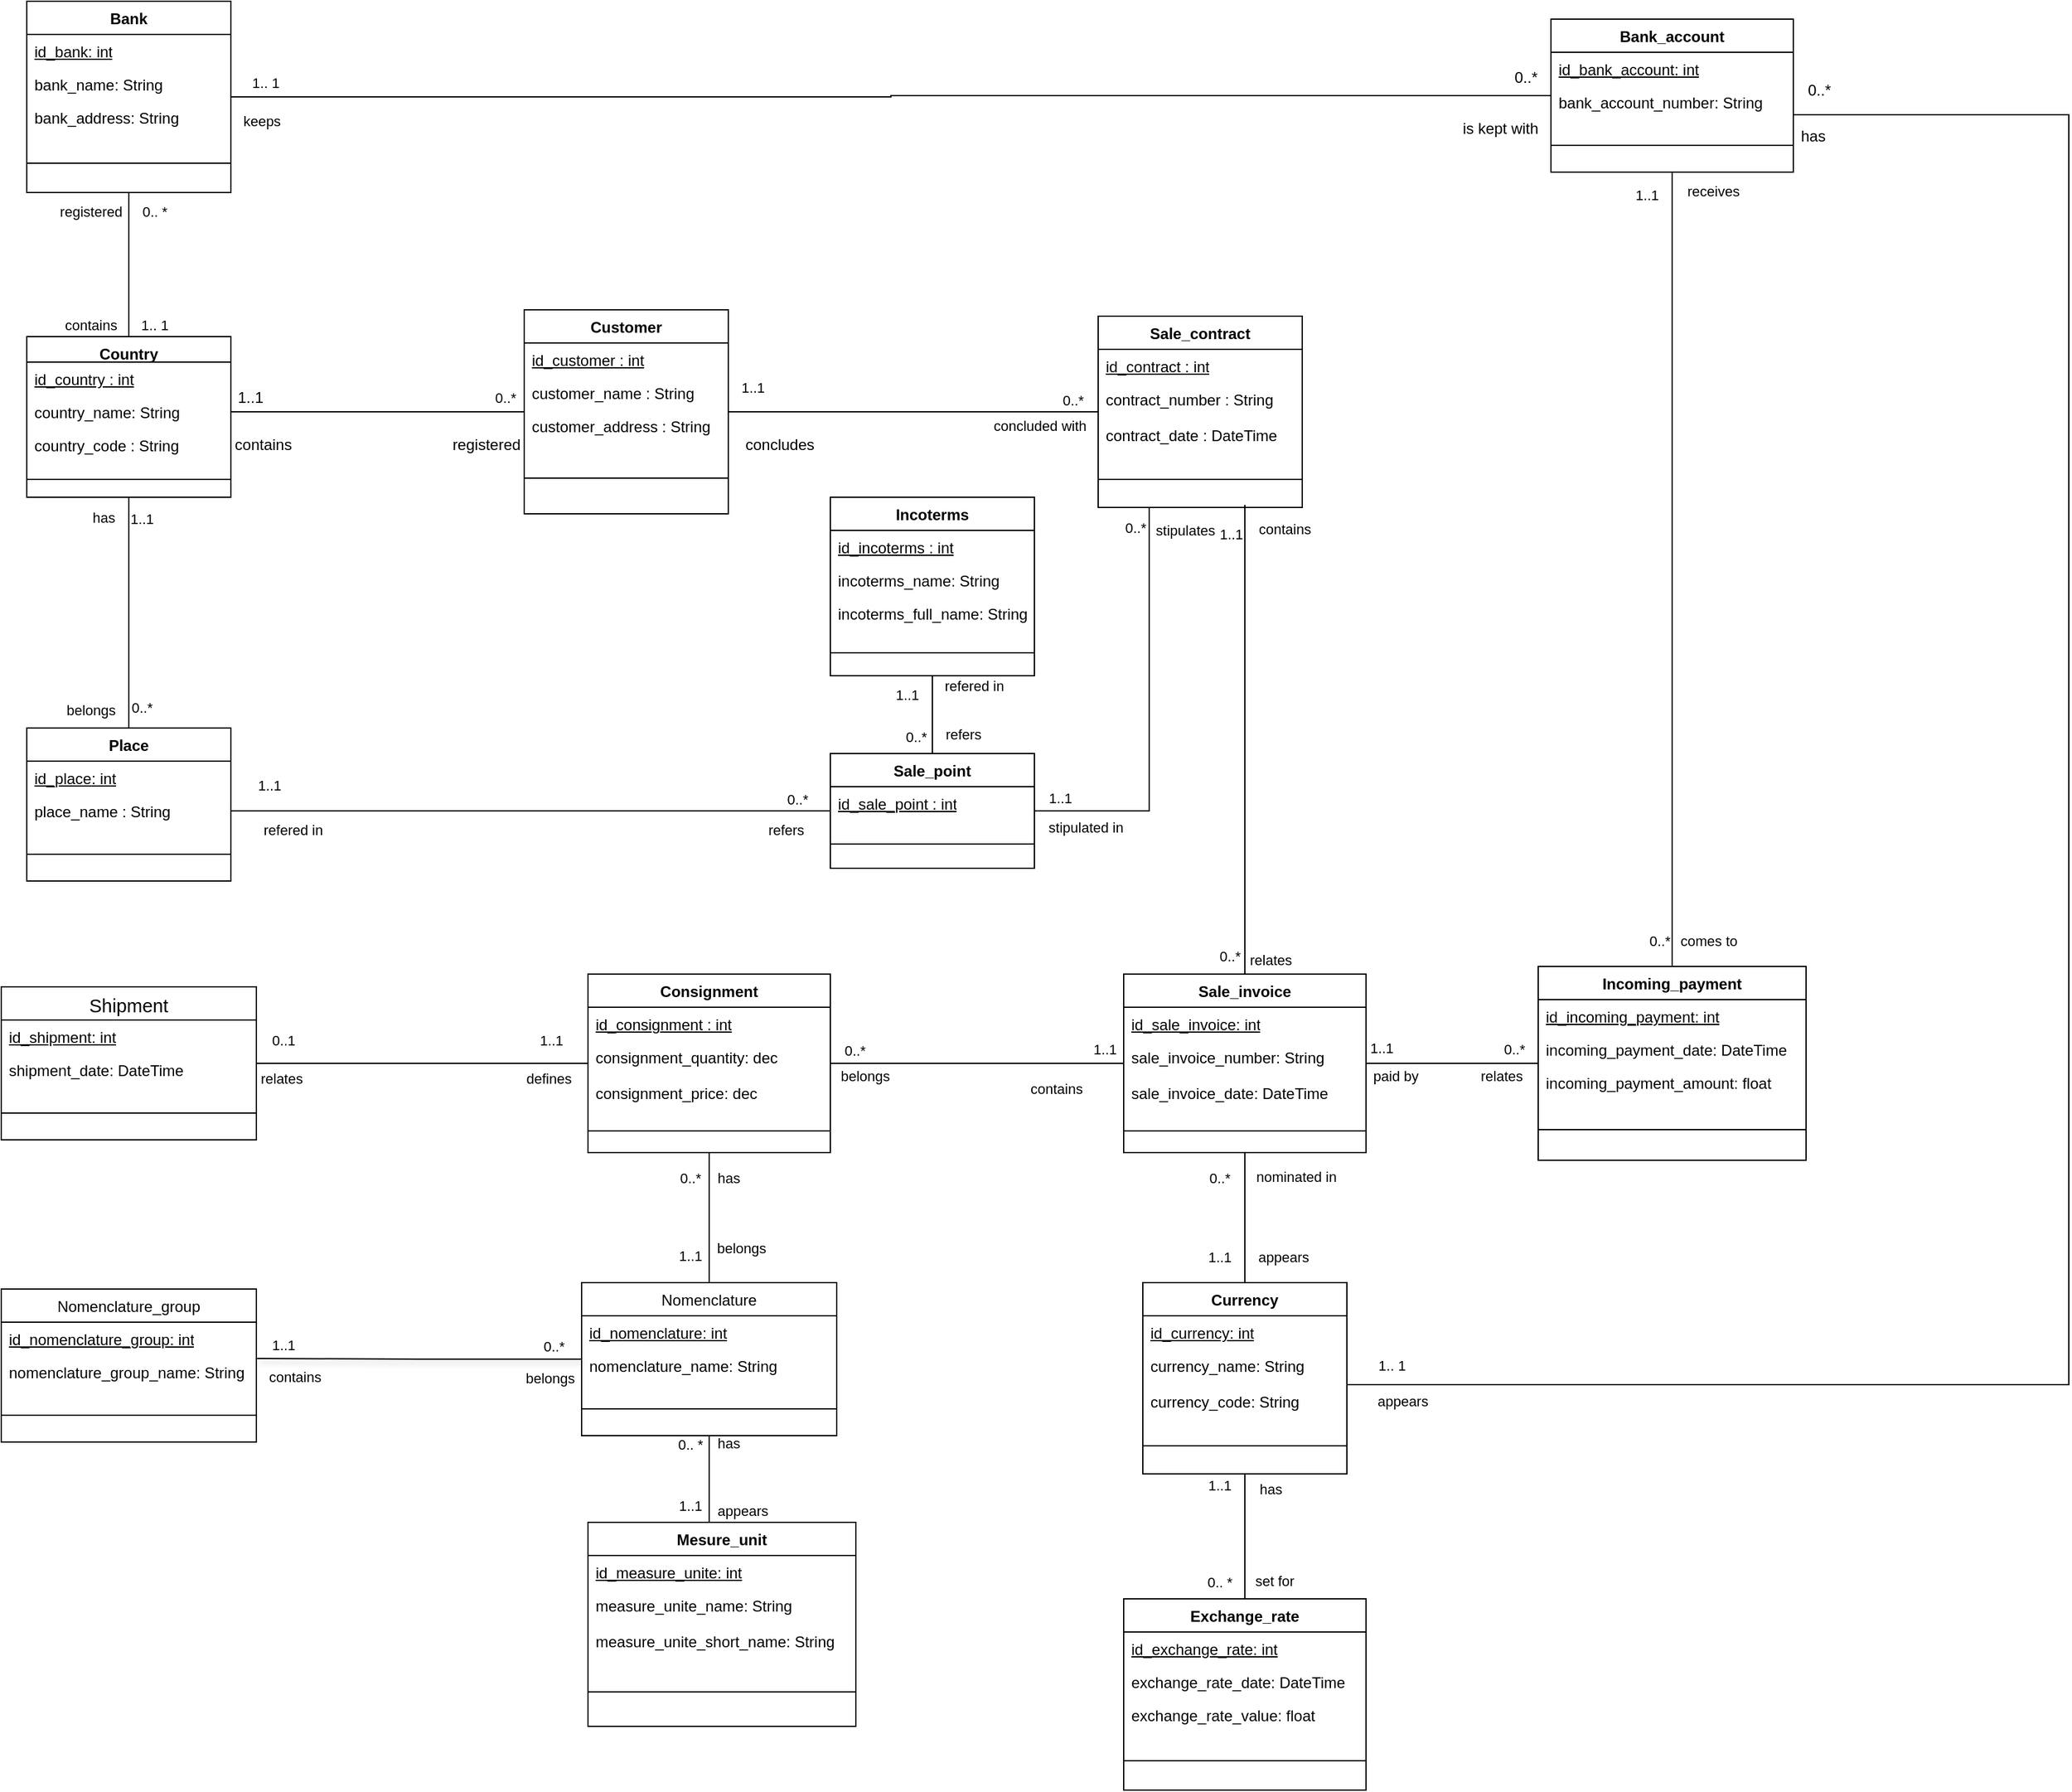 <mxfile version="24.4.9" type="device">
  <diagram name="Page-1" id="Yc-f3h3t2Rm8DOE8dwCh">
    <mxGraphModel dx="1268" dy="1890" grid="0" gridSize="10" guides="1" tooltips="1" connect="1" arrows="1" fold="1" page="0" pageScale="1" pageWidth="827" pageHeight="1169" math="0" shadow="0">
      <root>
        <mxCell id="0" />
        <mxCell id="1" parent="0" />
        <mxCell id="KUrLsYoRP-nXH16ZAJd0-1" style="edgeStyle=orthogonalEdgeStyle;rounded=0;orthogonalLoop=1;jettySize=auto;html=1;endArrow=none;endFill=0;startArrow=none;startFill=0;" edge="1" parent="1" source="KUrLsYoRP-nXH16ZAJd0-11" target="KUrLsYoRP-nXH16ZAJd0-25">
          <mxGeometry relative="1" as="geometry" />
        </mxCell>
        <mxCell id="KUrLsYoRP-nXH16ZAJd0-2" value="1..1" style="edgeLabel;html=1;align=center;verticalAlign=middle;resizable=0;points=[];" connectable="0" vertex="1" parent="KUrLsYoRP-nXH16ZAJd0-1">
          <mxGeometry x="-0.847" relative="1" as="geometry">
            <mxPoint x="10" y="3" as="offset" />
          </mxGeometry>
        </mxCell>
        <mxCell id="KUrLsYoRP-nXH16ZAJd0-3" value="0..*" style="edgeLabel;html=1;align=center;verticalAlign=middle;resizable=0;points=[];" connectable="0" vertex="1" parent="KUrLsYoRP-nXH16ZAJd0-1">
          <mxGeometry x="0.792" relative="1" as="geometry">
            <mxPoint x="10" y="3" as="offset" />
          </mxGeometry>
        </mxCell>
        <mxCell id="KUrLsYoRP-nXH16ZAJd0-4" value="has" style="edgeLabel;html=1;align=center;verticalAlign=middle;resizable=0;points=[];" connectable="0" vertex="1" parent="KUrLsYoRP-nXH16ZAJd0-1">
          <mxGeometry relative="1" as="geometry">
            <mxPoint x="-20" y="-75" as="offset" />
          </mxGeometry>
        </mxCell>
        <mxCell id="KUrLsYoRP-nXH16ZAJd0-5" value="belongs" style="edgeLabel;html=1;align=center;verticalAlign=middle;resizable=0;points=[];" connectable="0" vertex="1" parent="KUrLsYoRP-nXH16ZAJd0-1">
          <mxGeometry x="0.523" y="-1" relative="1" as="geometry">
            <mxPoint x="-29" y="29" as="offset" />
          </mxGeometry>
        </mxCell>
        <mxCell id="KUrLsYoRP-nXH16ZAJd0-6" style="edgeStyle=orthogonalEdgeStyle;rounded=0;orthogonalLoop=1;jettySize=auto;html=1;endArrow=none;endFill=0;" edge="1" parent="1" source="KUrLsYoRP-nXH16ZAJd0-11" target="KUrLsYoRP-nXH16ZAJd0-140">
          <mxGeometry relative="1" as="geometry" />
        </mxCell>
        <mxCell id="KUrLsYoRP-nXH16ZAJd0-7" value="contains" style="edgeLabel;html=1;align=center;verticalAlign=middle;resizable=0;points=[];" vertex="1" connectable="0" parent="KUrLsYoRP-nXH16ZAJd0-6">
          <mxGeometry x="-0.742" y="1" relative="1" as="geometry">
            <mxPoint x="-29" y="5" as="offset" />
          </mxGeometry>
        </mxCell>
        <mxCell id="KUrLsYoRP-nXH16ZAJd0-8" value="1.. 1" style="edgeLabel;html=1;align=center;verticalAlign=middle;resizable=0;points=[];" vertex="1" connectable="0" parent="KUrLsYoRP-nXH16ZAJd0-6">
          <mxGeometry x="-0.19" relative="1" as="geometry">
            <mxPoint x="20" y="37" as="offset" />
          </mxGeometry>
        </mxCell>
        <mxCell id="KUrLsYoRP-nXH16ZAJd0-9" value="registered" style="edgeLabel;html=1;align=center;verticalAlign=middle;resizable=0;points=[];" vertex="1" connectable="0" parent="KUrLsYoRP-nXH16ZAJd0-6">
          <mxGeometry x="0.288" y="3" relative="1" as="geometry">
            <mxPoint x="-27" y="-25" as="offset" />
          </mxGeometry>
        </mxCell>
        <mxCell id="KUrLsYoRP-nXH16ZAJd0-10" value="0.. *" style="edgeLabel;html=1;align=center;verticalAlign=middle;resizable=0;points=[];" vertex="1" connectable="0" parent="KUrLsYoRP-nXH16ZAJd0-6">
          <mxGeometry x="0.153" y="1" relative="1" as="geometry">
            <mxPoint x="21" y="-33" as="offset" />
          </mxGeometry>
        </mxCell>
        <mxCell id="KUrLsYoRP-nXH16ZAJd0-11" value="Country" style="swimlane;fontStyle=1;align=center;verticalAlign=top;childLayout=stackLayout;horizontal=1;startSize=20;horizontalStack=0;resizeParent=1;resizeParentMax=0;resizeLast=0;collapsible=1;marginBottom=0;whiteSpace=wrap;html=1;" vertex="1" parent="1">
          <mxGeometry x="-760" y="-887" width="160" height="126" as="geometry" />
        </mxCell>
        <mxCell id="KUrLsYoRP-nXH16ZAJd0-12" value="&lt;u&gt;id_country : int&lt;/u&gt;" style="text;strokeColor=none;fillColor=none;align=left;verticalAlign=top;spacingLeft=4;spacingRight=4;overflow=hidden;rotatable=0;points=[[0,0.5],[1,0.5]];portConstraint=eastwest;whiteSpace=wrap;html=1;" vertex="1" parent="KUrLsYoRP-nXH16ZAJd0-11">
          <mxGeometry y="20" width="160" height="26" as="geometry" />
        </mxCell>
        <mxCell id="KUrLsYoRP-nXH16ZAJd0-13" value="&lt;span style=&quot;white-space-collapse: preserve; background-color: rgb(255, 255, 255);&quot;&gt;&lt;font style=&quot;font-size: 12px;&quot; face=&quot;Helvetica&quot;&gt;country_name: String&lt;/font&gt;&lt;/span&gt;" style="text;strokeColor=none;fillColor=none;align=left;verticalAlign=top;spacingLeft=4;spacingRight=4;overflow=hidden;rotatable=0;points=[[0,0.5],[1,0.5]];portConstraint=eastwest;whiteSpace=wrap;html=1;" vertex="1" parent="KUrLsYoRP-nXH16ZAJd0-11">
          <mxGeometry y="46" width="160" height="26" as="geometry" />
        </mxCell>
        <mxCell id="KUrLsYoRP-nXH16ZAJd0-14" value="&lt;span style=&quot;white-space-collapse: preserve; background-color: rgb(255, 255, 255);&quot;&gt;&lt;font face=&quot;Helvetica&quot; style=&quot;font-size: 12px;&quot;&gt;country_code : String&lt;/font&gt;&lt;/span&gt;" style="text;strokeColor=none;fillColor=none;align=left;verticalAlign=top;spacingLeft=4;spacingRight=4;overflow=hidden;rotatable=0;points=[[0,0.5],[1,0.5]];portConstraint=eastwest;whiteSpace=wrap;html=1;" vertex="1" parent="KUrLsYoRP-nXH16ZAJd0-11">
          <mxGeometry y="72" width="160" height="26" as="geometry" />
        </mxCell>
        <mxCell id="KUrLsYoRP-nXH16ZAJd0-15" value="" style="line;strokeWidth=1;fillColor=none;align=left;verticalAlign=middle;spacingTop=-1;spacingLeft=3;spacingRight=3;rotatable=0;labelPosition=right;points=[];portConstraint=eastwest;strokeColor=inherit;" vertex="1" parent="KUrLsYoRP-nXH16ZAJd0-11">
          <mxGeometry y="98" width="160" height="28" as="geometry" />
        </mxCell>
        <mxCell id="KUrLsYoRP-nXH16ZAJd0-16" style="edgeStyle=orthogonalEdgeStyle;rounded=0;orthogonalLoop=1;jettySize=auto;html=1;endArrow=none;endFill=0;startArrow=none;startFill=0;endSize=16;startSize=16;" edge="1" parent="1" source="KUrLsYoRP-nXH16ZAJd0-20" target="KUrLsYoRP-nXH16ZAJd0-47">
          <mxGeometry relative="1" as="geometry" />
        </mxCell>
        <mxCell id="KUrLsYoRP-nXH16ZAJd0-17" value="1..1" style="edgeLabel;html=1;align=center;verticalAlign=middle;resizable=0;points=[];" connectable="0" vertex="1" parent="KUrLsYoRP-nXH16ZAJd0-16">
          <mxGeometry x="-0.879" y="-1" relative="1" as="geometry">
            <mxPoint x="1" y="-20" as="offset" />
          </mxGeometry>
        </mxCell>
        <mxCell id="KUrLsYoRP-nXH16ZAJd0-18" value="0..*" style="edgeLabel;html=1;align=center;verticalAlign=middle;resizable=0;points=[];" connectable="0" vertex="1" parent="KUrLsYoRP-nXH16ZAJd0-16">
          <mxGeometry x="0.862" relative="1" as="geometry">
            <mxPoint y="-9" as="offset" />
          </mxGeometry>
        </mxCell>
        <mxCell id="KUrLsYoRP-nXH16ZAJd0-19" value="concluded with" style="edgeLabel;html=1;align=center;verticalAlign=middle;resizable=0;points=[];" connectable="0" vertex="1" parent="KUrLsYoRP-nXH16ZAJd0-16">
          <mxGeometry x="0.75" y="-2" relative="1" as="geometry">
            <mxPoint x="-10" y="9" as="offset" />
          </mxGeometry>
        </mxCell>
        <mxCell id="KUrLsYoRP-nXH16ZAJd0-20" value="Customer" style="swimlane;fontStyle=1;align=center;verticalAlign=top;childLayout=stackLayout;horizontal=1;startSize=26;horizontalStack=0;resizeParent=1;resizeParentMax=0;resizeLast=0;collapsible=1;marginBottom=0;whiteSpace=wrap;html=1;" vertex="1" parent="1">
          <mxGeometry x="-370" y="-908" width="160" height="160" as="geometry" />
        </mxCell>
        <mxCell id="KUrLsYoRP-nXH16ZAJd0-21" value="&lt;span style=&quot;white-space-collapse: preserve; background-color: rgb(255, 255, 255);&quot;&gt;&lt;u style=&quot;&quot;&gt;&lt;font style=&quot;font-size: 12px;&quot; face=&quot;Helvetica&quot;&gt;id_customer : int&lt;/font&gt;&lt;/u&gt;&lt;/span&gt;" style="text;strokeColor=none;fillColor=none;align=left;verticalAlign=top;spacingLeft=4;spacingRight=4;overflow=hidden;rotatable=0;points=[[0,0.5],[1,0.5]];portConstraint=eastwest;whiteSpace=wrap;html=1;" vertex="1" parent="KUrLsYoRP-nXH16ZAJd0-20">
          <mxGeometry y="26" width="160" height="26" as="geometry" />
        </mxCell>
        <mxCell id="KUrLsYoRP-nXH16ZAJd0-22" value="&lt;span style=&quot;white-space-collapse: preserve; background-color: rgb(255, 255, 255);&quot;&gt;&lt;font face=&quot;Helvetica&quot; style=&quot;font-size: 12px;&quot;&gt;customer_name : String &lt;/font&gt;&lt;/span&gt;" style="text;strokeColor=none;fillColor=none;align=left;verticalAlign=top;spacingLeft=4;spacingRight=4;overflow=hidden;rotatable=0;points=[[0,0.5],[1,0.5]];portConstraint=eastwest;whiteSpace=wrap;html=1;" vertex="1" parent="KUrLsYoRP-nXH16ZAJd0-20">
          <mxGeometry y="52" width="160" height="26" as="geometry" />
        </mxCell>
        <mxCell id="KUrLsYoRP-nXH16ZAJd0-23" value="&lt;span style=&quot;white-space-collapse: preserve; background-color: rgb(255, 255, 255);&quot;&gt;&lt;font face=&quot;Helvetica&quot; style=&quot;font-size: 12px;&quot;&gt;customer_address : String&lt;/font&gt;&lt;/span&gt;" style="text;strokeColor=none;fillColor=none;align=left;verticalAlign=top;spacingLeft=4;spacingRight=4;overflow=hidden;rotatable=0;points=[[0,0.5],[1,0.5]];portConstraint=eastwest;whiteSpace=wrap;html=1;" vertex="1" parent="KUrLsYoRP-nXH16ZAJd0-20">
          <mxGeometry y="78" width="160" height="26" as="geometry" />
        </mxCell>
        <mxCell id="KUrLsYoRP-nXH16ZAJd0-24" value="" style="line;strokeWidth=1;fillColor=none;align=left;verticalAlign=middle;spacingTop=-1;spacingLeft=3;spacingRight=3;rotatable=0;labelPosition=right;points=[];portConstraint=eastwest;strokeColor=default;" vertex="1" parent="KUrLsYoRP-nXH16ZAJd0-20">
          <mxGeometry y="104" width="160" height="56" as="geometry" />
        </mxCell>
        <mxCell id="KUrLsYoRP-nXH16ZAJd0-25" value="Place" style="swimlane;fontStyle=1;align=center;verticalAlign=top;childLayout=stackLayout;horizontal=1;startSize=26;horizontalStack=0;resizeParent=1;resizeParentMax=0;resizeLast=0;collapsible=1;marginBottom=0;whiteSpace=wrap;html=1;" vertex="1" parent="1">
          <mxGeometry x="-760" y="-580" width="160" height="120" as="geometry" />
        </mxCell>
        <mxCell id="KUrLsYoRP-nXH16ZAJd0-26" value="&lt;font face=&quot;Helvetica&quot; style=&quot;font-size: 12px;&quot;&gt;&lt;span style=&quot;white-space-collapse: preserve; background-color: rgb(255, 255, 255);&quot;&gt;&lt;u style=&quot;&quot;&gt;id_place&lt;/u&gt;&lt;/span&gt;&lt;span style=&quot;white-space-collapse: preserve; background-color: rgb(255, 255, 255);&quot;&gt;&lt;u style=&quot;&quot;&gt;: int&lt;/u&gt;&lt;/span&gt;&lt;/font&gt;" style="text;strokeColor=none;fillColor=none;align=left;verticalAlign=top;spacingLeft=4;spacingRight=4;overflow=hidden;rotatable=0;points=[[0,0.5],[1,0.5]];portConstraint=eastwest;whiteSpace=wrap;html=1;" vertex="1" parent="KUrLsYoRP-nXH16ZAJd0-25">
          <mxGeometry y="26" width="160" height="26" as="geometry" />
        </mxCell>
        <mxCell id="KUrLsYoRP-nXH16ZAJd0-27" value="&lt;span style=&quot;white-space-collapse: preserve; background-color: rgb(255, 255, 255);&quot;&gt;&lt;font style=&quot;font-size: 12px;&quot; face=&quot;Helvetica&quot;&gt;place_name : String&lt;/font&gt;&lt;/span&gt;" style="text;strokeColor=none;fillColor=none;align=left;verticalAlign=top;spacingLeft=4;spacingRight=4;overflow=hidden;rotatable=0;points=[[0,0.5],[1,0.5]];portConstraint=eastwest;whiteSpace=wrap;html=1;" vertex="1" parent="KUrLsYoRP-nXH16ZAJd0-25">
          <mxGeometry y="52" width="160" height="26" as="geometry" />
        </mxCell>
        <mxCell id="KUrLsYoRP-nXH16ZAJd0-28" value="" style="line;strokeWidth=1;fillColor=none;align=left;verticalAlign=middle;spacingTop=-1;spacingLeft=3;spacingRight=3;rotatable=0;labelPosition=right;points=[];portConstraint=eastwest;strokeColor=inherit;" vertex="1" parent="KUrLsYoRP-nXH16ZAJd0-25">
          <mxGeometry y="78" width="160" height="42" as="geometry" />
        </mxCell>
        <mxCell id="KUrLsYoRP-nXH16ZAJd0-29" value="Incoterms" style="swimlane;fontStyle=1;align=center;verticalAlign=top;childLayout=stackLayout;horizontal=1;startSize=26;horizontalStack=0;resizeParent=1;resizeParentMax=0;resizeLast=0;collapsible=1;marginBottom=0;whiteSpace=wrap;html=1;" vertex="1" parent="1">
          <mxGeometry x="-130" y="-761" width="160" height="140" as="geometry" />
        </mxCell>
        <mxCell id="KUrLsYoRP-nXH16ZAJd0-30" value="&lt;span style=&quot;white-space-collapse: preserve; background-color: rgb(255, 255, 255);&quot;&gt;&lt;u style=&quot;&quot;&gt;&lt;font style=&quot;font-size: 12px;&quot; face=&quot;Helvetica&quot;&gt;id_incoterms : int&lt;/font&gt;&lt;/u&gt;&lt;/span&gt;" style="text;strokeColor=none;fillColor=none;align=left;verticalAlign=top;spacingLeft=4;spacingRight=4;overflow=hidden;rotatable=0;points=[[0,0.5],[1,0.5]];portConstraint=eastwest;whiteSpace=wrap;html=1;" vertex="1" parent="KUrLsYoRP-nXH16ZAJd0-29">
          <mxGeometry y="26" width="160" height="26" as="geometry" />
        </mxCell>
        <mxCell id="KUrLsYoRP-nXH16ZAJd0-31" value="&lt;span style=&quot;white-space-collapse: preserve; background-color: rgb(255, 255, 255);&quot;&gt;&lt;font style=&quot;font-size: 12px;&quot; face=&quot;Helvetica&quot;&gt;incoterms_name: String&lt;/font&gt;&lt;/span&gt;" style="text;strokeColor=none;fillColor=none;align=left;verticalAlign=top;spacingLeft=4;spacingRight=4;overflow=hidden;rotatable=0;points=[[0,0.5],[1,0.5]];portConstraint=eastwest;whiteSpace=wrap;html=1;" vertex="1" parent="KUrLsYoRP-nXH16ZAJd0-29">
          <mxGeometry y="52" width="160" height="26" as="geometry" />
        </mxCell>
        <mxCell id="KUrLsYoRP-nXH16ZAJd0-32" value="&lt;span style=&quot;white-space-collapse: preserve; background-color: rgb(255, 255, 255);&quot;&gt;&lt;font style=&quot;font-size: 12px;&quot; face=&quot;Helvetica&quot;&gt;incoterms_full_name: String&lt;/font&gt;&lt;/span&gt;" style="text;strokeColor=none;fillColor=none;align=left;verticalAlign=top;spacingLeft=4;spacingRight=4;overflow=hidden;rotatable=0;points=[[0,0.5],[1,0.5]];portConstraint=eastwest;whiteSpace=wrap;html=1;" vertex="1" parent="KUrLsYoRP-nXH16ZAJd0-29">
          <mxGeometry y="78" width="160" height="26" as="geometry" />
        </mxCell>
        <mxCell id="KUrLsYoRP-nXH16ZAJd0-33" value="" style="line;strokeWidth=1;fillColor=none;align=left;verticalAlign=middle;spacingTop=-1;spacingLeft=3;spacingRight=3;rotatable=0;labelPosition=right;points=[];portConstraint=eastwest;strokeColor=inherit;" vertex="1" parent="KUrLsYoRP-nXH16ZAJd0-29">
          <mxGeometry y="104" width="160" height="36" as="geometry" />
        </mxCell>
        <mxCell id="KUrLsYoRP-nXH16ZAJd0-34" style="edgeStyle=orthogonalEdgeStyle;rounded=0;orthogonalLoop=1;jettySize=auto;html=1;endArrow=none;endFill=0;entryX=0.25;entryY=1;entryDx=0;entryDy=0;startArrow=none;startFill=0;startSize=16;" edge="1" parent="1" source="KUrLsYoRP-nXH16ZAJd0-44" target="KUrLsYoRP-nXH16ZAJd0-47">
          <mxGeometry relative="1" as="geometry" />
        </mxCell>
        <mxCell id="KUrLsYoRP-nXH16ZAJd0-35" value="1..1" style="edgeLabel;html=1;align=center;verticalAlign=middle;resizable=0;points=[];" connectable="0" vertex="1" parent="KUrLsYoRP-nXH16ZAJd0-34">
          <mxGeometry x="-0.885" relative="1" as="geometry">
            <mxPoint x="1" y="-10" as="offset" />
          </mxGeometry>
        </mxCell>
        <mxCell id="KUrLsYoRP-nXH16ZAJd0-36" value="0..*" style="edgeLabel;html=1;align=center;verticalAlign=middle;resizable=0;points=[];" connectable="0" vertex="1" parent="KUrLsYoRP-nXH16ZAJd0-34">
          <mxGeometry x="0.903" relative="1" as="geometry">
            <mxPoint x="-11" as="offset" />
          </mxGeometry>
        </mxCell>
        <mxCell id="KUrLsYoRP-nXH16ZAJd0-37" value="stipulated in" style="edgeLabel;html=1;align=center;verticalAlign=middle;resizable=0;points=[];" connectable="0" vertex="1" parent="KUrLsYoRP-nXH16ZAJd0-34">
          <mxGeometry x="-0.857" y="-2" relative="1" as="geometry">
            <mxPoint x="16" y="11" as="offset" />
          </mxGeometry>
        </mxCell>
        <mxCell id="KUrLsYoRP-nXH16ZAJd0-38" value="stipulates" style="edgeLabel;html=1;align=center;verticalAlign=middle;resizable=0;points=[];" vertex="1" connectable="0" parent="KUrLsYoRP-nXH16ZAJd0-34">
          <mxGeometry x="0.715" y="-1" relative="1" as="geometry">
            <mxPoint x="27" y="-29" as="offset" />
          </mxGeometry>
        </mxCell>
        <mxCell id="KUrLsYoRP-nXH16ZAJd0-39" style="edgeStyle=orthogonalEdgeStyle;rounded=0;orthogonalLoop=1;jettySize=auto;html=1;entryX=0.5;entryY=1;entryDx=0;entryDy=0;endArrow=none;endFill=0;startSize=16;endSize=16;" edge="1" parent="1" source="KUrLsYoRP-nXH16ZAJd0-44" target="KUrLsYoRP-nXH16ZAJd0-29">
          <mxGeometry relative="1" as="geometry" />
        </mxCell>
        <mxCell id="KUrLsYoRP-nXH16ZAJd0-40" value="refers" style="edgeLabel;html=1;align=center;verticalAlign=middle;resizable=0;points=[];" connectable="0" vertex="1" parent="KUrLsYoRP-nXH16ZAJd0-39">
          <mxGeometry x="-0.008" y="1" relative="1" as="geometry">
            <mxPoint x="25" y="15" as="offset" />
          </mxGeometry>
        </mxCell>
        <mxCell id="KUrLsYoRP-nXH16ZAJd0-41" value="0..*" style="edgeLabel;html=1;align=center;verticalAlign=middle;resizable=0;points=[];" connectable="0" vertex="1" parent="KUrLsYoRP-nXH16ZAJd0-39">
          <mxGeometry x="-0.906" relative="1" as="geometry">
            <mxPoint x="-13" y="-10" as="offset" />
          </mxGeometry>
        </mxCell>
        <mxCell id="KUrLsYoRP-nXH16ZAJd0-42" value="1..1" style="edgeLabel;html=1;align=center;verticalAlign=middle;resizable=0;points=[];" connectable="0" vertex="1" parent="KUrLsYoRP-nXH16ZAJd0-39">
          <mxGeometry x="0.853" relative="1" as="geometry">
            <mxPoint x="-20" y="10" as="offset" />
          </mxGeometry>
        </mxCell>
        <mxCell id="KUrLsYoRP-nXH16ZAJd0-43" value="refered in&amp;nbsp;" style="edgeLabel;html=1;align=center;verticalAlign=middle;resizable=0;points=[];" connectable="0" vertex="1" parent="KUrLsYoRP-nXH16ZAJd0-39">
          <mxGeometry x="0.478" relative="1" as="geometry">
            <mxPoint x="34" y="-8" as="offset" />
          </mxGeometry>
        </mxCell>
        <mxCell id="KUrLsYoRP-nXH16ZAJd0-44" value="Sale_point" style="swimlane;fontStyle=1;align=center;verticalAlign=top;childLayout=stackLayout;horizontal=1;startSize=26;horizontalStack=0;resizeParent=1;resizeParentMax=0;resizeLast=0;collapsible=1;marginBottom=0;whiteSpace=wrap;html=1;" vertex="1" parent="1">
          <mxGeometry x="-130" y="-560" width="160" height="90" as="geometry" />
        </mxCell>
        <mxCell id="KUrLsYoRP-nXH16ZAJd0-45" value="&lt;span style=&quot;white-space-collapse: preserve; background-color: rgb(255, 255, 255);&quot;&gt;&lt;u style=&quot;&quot;&gt;&lt;font style=&quot;font-size: 12px;&quot; face=&quot;Helvetica&quot;&gt;id_sale_point : int&lt;/font&gt;&lt;/u&gt;&lt;/span&gt;" style="text;strokeColor=none;fillColor=none;align=left;verticalAlign=top;spacingLeft=4;spacingRight=4;overflow=hidden;rotatable=0;points=[[0,0.5],[1,0.5]];portConstraint=eastwest;whiteSpace=wrap;html=1;" vertex="1" parent="KUrLsYoRP-nXH16ZAJd0-44">
          <mxGeometry y="26" width="160" height="26" as="geometry" />
        </mxCell>
        <mxCell id="KUrLsYoRP-nXH16ZAJd0-46" value="" style="line;strokeWidth=1;fillColor=none;align=left;verticalAlign=middle;spacingTop=-1;spacingLeft=3;spacingRight=3;rotatable=0;labelPosition=right;points=[];portConstraint=eastwest;strokeColor=inherit;" vertex="1" parent="KUrLsYoRP-nXH16ZAJd0-44">
          <mxGeometry y="52" width="160" height="38" as="geometry" />
        </mxCell>
        <mxCell id="KUrLsYoRP-nXH16ZAJd0-47" value="Sale_contract" style="swimlane;fontStyle=1;align=center;verticalAlign=top;childLayout=stackLayout;horizontal=1;startSize=26;horizontalStack=0;resizeParent=1;resizeParentMax=0;resizeLast=0;collapsible=1;marginBottom=0;whiteSpace=wrap;html=1;" vertex="1" parent="1">
          <mxGeometry x="80" y="-903" width="160" height="150" as="geometry" />
        </mxCell>
        <mxCell id="KUrLsYoRP-nXH16ZAJd0-48" value="&lt;span style=&quot;white-space-collapse: preserve; background-color: rgb(255, 255, 255);&quot;&gt;&lt;u style=&quot;&quot;&gt;&lt;font style=&quot;font-size: 12px;&quot; face=&quot;Helvetica&quot;&gt;id_contract : int&lt;/font&gt;&lt;/u&gt;&lt;/span&gt;" style="text;strokeColor=none;fillColor=none;align=left;verticalAlign=top;spacingLeft=4;spacingRight=4;overflow=hidden;rotatable=0;points=[[0,0.5],[1,0.5]];portConstraint=eastwest;whiteSpace=wrap;html=1;" vertex="1" parent="KUrLsYoRP-nXH16ZAJd0-47">
          <mxGeometry y="26" width="160" height="26" as="geometry" />
        </mxCell>
        <mxCell id="KUrLsYoRP-nXH16ZAJd0-49" value="&lt;span style=&quot;white-space-collapse: preserve; background-color: rgb(255, 255, 255);&quot;&gt;&lt;font style=&quot;font-size: 12px;&quot;&gt;contract_number : String&lt;/font&gt;&lt;/span&gt;" style="text;strokeColor=none;fillColor=none;align=left;verticalAlign=top;spacingLeft=4;spacingRight=4;overflow=hidden;rotatable=0;points=[[0,0.5],[1,0.5]];portConstraint=eastwest;whiteSpace=wrap;html=1;" vertex="1" parent="KUrLsYoRP-nXH16ZAJd0-47">
          <mxGeometry y="52" width="160" height="28" as="geometry" />
        </mxCell>
        <mxCell id="KUrLsYoRP-nXH16ZAJd0-50" value="&lt;font face=&quot;Helvetica&quot; style=&quot;font-size: 12px;&quot;&gt;&lt;span style=&quot;white-space-collapse: preserve; background-color: rgb(255, 255, 255);&quot;&gt;contract_date &lt;/span&gt;&lt;span style=&quot;white-space-collapse: preserve; background-color: rgb(255, 255, 255);&quot;&gt;: DateTime&lt;/span&gt;&lt;/font&gt;" style="text;strokeColor=none;fillColor=none;align=left;verticalAlign=top;spacingLeft=4;spacingRight=4;overflow=hidden;rotatable=0;points=[[0,0.5],[1,0.5]];portConstraint=eastwest;whiteSpace=wrap;html=1;" vertex="1" parent="KUrLsYoRP-nXH16ZAJd0-47">
          <mxGeometry y="80" width="160" height="26" as="geometry" />
        </mxCell>
        <mxCell id="KUrLsYoRP-nXH16ZAJd0-51" value="" style="line;strokeWidth=1;fillColor=none;align=left;verticalAlign=middle;spacingTop=-1;spacingLeft=3;spacingRight=3;rotatable=0;labelPosition=right;points=[];portConstraint=eastwest;strokeColor=inherit;" vertex="1" parent="KUrLsYoRP-nXH16ZAJd0-47">
          <mxGeometry y="106" width="160" height="44" as="geometry" />
        </mxCell>
        <mxCell id="KUrLsYoRP-nXH16ZAJd0-52" style="edgeStyle=orthogonalEdgeStyle;rounded=0;orthogonalLoop=1;jettySize=auto;html=1;endArrow=none;endFill=0;" edge="1" parent="1" source="KUrLsYoRP-nXH16ZAJd0-57" target="KUrLsYoRP-nXH16ZAJd0-132">
          <mxGeometry relative="1" as="geometry" />
        </mxCell>
        <mxCell id="KUrLsYoRP-nXH16ZAJd0-53" value="1..1" style="edgeLabel;html=1;align=center;verticalAlign=middle;resizable=0;points=[];" vertex="1" connectable="0" parent="KUrLsYoRP-nXH16ZAJd0-52">
          <mxGeometry x="-0.667" relative="1" as="geometry">
            <mxPoint x="-20" y="-8" as="offset" />
          </mxGeometry>
        </mxCell>
        <mxCell id="KUrLsYoRP-nXH16ZAJd0-54" value="0.. *" style="edgeLabel;html=1;align=center;verticalAlign=middle;resizable=0;points=[];" connectable="0" vertex="1" parent="KUrLsYoRP-nXH16ZAJd0-52">
          <mxGeometry x="0.737" relative="1" as="geometry">
            <mxPoint x="-20" as="offset" />
          </mxGeometry>
        </mxCell>
        <mxCell id="KUrLsYoRP-nXH16ZAJd0-55" value="has" style="edgeLabel;html=1;align=center;verticalAlign=middle;resizable=0;points=[];" connectable="0" vertex="1" parent="KUrLsYoRP-nXH16ZAJd0-52">
          <mxGeometry x="-0.801" relative="1" as="geometry">
            <mxPoint x="20" y="2" as="offset" />
          </mxGeometry>
        </mxCell>
        <mxCell id="KUrLsYoRP-nXH16ZAJd0-56" value="set for" style="edgeLabel;html=1;align=center;verticalAlign=middle;resizable=0;points=[];" connectable="0" vertex="1" parent="KUrLsYoRP-nXH16ZAJd0-52">
          <mxGeometry x="0.754" y="1" relative="1" as="geometry">
            <mxPoint x="22" y="-2" as="offset" />
          </mxGeometry>
        </mxCell>
        <mxCell id="KUrLsYoRP-nXH16ZAJd0-57" value="Currency" style="swimlane;fontStyle=1;align=center;verticalAlign=top;childLayout=stackLayout;horizontal=1;startSize=26;horizontalStack=0;resizeParent=1;resizeParentMax=0;resizeLast=0;collapsible=1;marginBottom=0;whiteSpace=wrap;html=1;" vertex="1" parent="1">
          <mxGeometry x="115" y="-145" width="160" height="150" as="geometry" />
        </mxCell>
        <mxCell id="KUrLsYoRP-nXH16ZAJd0-58" value="&lt;span style=&quot;white-space-collapse: preserve; background-color: rgb(255, 255, 255);&quot;&gt;&lt;u style=&quot;&quot;&gt;&lt;font style=&quot;font-size: 12px;&quot;&gt;id_currency: int&lt;/font&gt;&lt;/u&gt;&lt;/span&gt;" style="text;strokeColor=none;fillColor=none;align=left;verticalAlign=top;spacingLeft=4;spacingRight=4;overflow=hidden;rotatable=0;points=[[0,0.5],[1,0.5]];portConstraint=eastwest;whiteSpace=wrap;html=1;" vertex="1" parent="KUrLsYoRP-nXH16ZAJd0-57">
          <mxGeometry y="26" width="160" height="26" as="geometry" />
        </mxCell>
        <mxCell id="KUrLsYoRP-nXH16ZAJd0-59" value="&lt;span style=&quot;white-space-collapse: preserve; background-color: rgb(255, 255, 255);&quot;&gt;&lt;font style=&quot;font-size: 12px;&quot;&gt;currency_name: String&lt;/font&gt;&lt;/span&gt;" style="text;strokeColor=none;fillColor=none;align=left;verticalAlign=top;spacingLeft=4;spacingRight=4;overflow=hidden;rotatable=0;points=[[0,0.5],[1,0.5]];portConstraint=eastwest;whiteSpace=wrap;html=1;" vertex="1" parent="KUrLsYoRP-nXH16ZAJd0-57">
          <mxGeometry y="52" width="160" height="28" as="geometry" />
        </mxCell>
        <mxCell id="KUrLsYoRP-nXH16ZAJd0-60" value="&lt;span style=&quot;white-space-collapse: preserve; background-color: rgb(255, 255, 255);&quot;&gt;&lt;font face=&quot;Helvetica&quot; style=&quot;font-size: 12px;&quot;&gt;currency_code: String&lt;/font&gt;&lt;/span&gt;" style="text;strokeColor=none;fillColor=none;align=left;verticalAlign=top;spacingLeft=4;spacingRight=4;overflow=hidden;rotatable=0;points=[[0,0.5],[1,0.5]];portConstraint=eastwest;whiteSpace=wrap;html=1;" vertex="1" parent="KUrLsYoRP-nXH16ZAJd0-57">
          <mxGeometry y="80" width="160" height="26" as="geometry" />
        </mxCell>
        <mxCell id="KUrLsYoRP-nXH16ZAJd0-61" value="" style="line;strokeWidth=1;fillColor=none;align=left;verticalAlign=middle;spacingTop=-1;spacingLeft=3;spacingRight=3;rotatable=0;labelPosition=right;points=[];portConstraint=eastwest;strokeColor=inherit;" vertex="1" parent="KUrLsYoRP-nXH16ZAJd0-57">
          <mxGeometry y="106" width="160" height="44" as="geometry" />
        </mxCell>
        <mxCell id="KUrLsYoRP-nXH16ZAJd0-62" style="edgeStyle=orthogonalEdgeStyle;rounded=0;orthogonalLoop=1;jettySize=auto;html=1;endArrow=none;endFill=0;startArrow=none;startFill=0;strokeWidth=1;startSize=6;endSize=16;" edge="1" parent="1" source="KUrLsYoRP-nXH16ZAJd0-77">
          <mxGeometry relative="1" as="geometry">
            <mxPoint x="195" y="-755" as="targetPoint" />
          </mxGeometry>
        </mxCell>
        <mxCell id="KUrLsYoRP-nXH16ZAJd0-63" value="1..1" style="edgeLabel;html=1;align=center;verticalAlign=middle;resizable=0;points=[];" connectable="0" vertex="1" parent="KUrLsYoRP-nXH16ZAJd0-62">
          <mxGeometry x="0.918" relative="1" as="geometry">
            <mxPoint x="-11" y="8" as="offset" />
          </mxGeometry>
        </mxCell>
        <mxCell id="KUrLsYoRP-nXH16ZAJd0-64" value="contains" style="edgeLabel;html=1;align=center;verticalAlign=middle;resizable=0;points=[];" connectable="0" vertex="1" parent="KUrLsYoRP-nXH16ZAJd0-62">
          <mxGeometry x="0.007" y="1" relative="1" as="geometry">
            <mxPoint x="31" y="-164" as="offset" />
          </mxGeometry>
        </mxCell>
        <mxCell id="KUrLsYoRP-nXH16ZAJd0-65" value="0..*" style="edgeLabel;html=1;align=center;verticalAlign=middle;resizable=0;points=[];" connectable="0" vertex="1" parent="KUrLsYoRP-nXH16ZAJd0-62">
          <mxGeometry x="-0.922" relative="1" as="geometry">
            <mxPoint x="-12" as="offset" />
          </mxGeometry>
        </mxCell>
        <mxCell id="KUrLsYoRP-nXH16ZAJd0-66" value="relates" style="edgeLabel;html=1;align=center;verticalAlign=middle;resizable=0;points=[];" connectable="0" vertex="1" parent="KUrLsYoRP-nXH16ZAJd0-62">
          <mxGeometry x="-0.841" relative="1" as="geometry">
            <mxPoint x="20" y="18" as="offset" />
          </mxGeometry>
        </mxCell>
        <mxCell id="KUrLsYoRP-nXH16ZAJd0-67" style="edgeStyle=orthogonalEdgeStyle;rounded=0;orthogonalLoop=1;jettySize=auto;html=1;endArrow=none;endFill=0;startSize=16;startArrow=none;startFill=0;endSize=16;" edge="1" parent="1" source="KUrLsYoRP-nXH16ZAJd0-77" target="KUrLsYoRP-nXH16ZAJd0-57">
          <mxGeometry relative="1" as="geometry" />
        </mxCell>
        <mxCell id="KUrLsYoRP-nXH16ZAJd0-68" value="0..*" style="edgeLabel;html=1;align=center;verticalAlign=middle;resizable=0;points=[];" vertex="1" connectable="0" parent="KUrLsYoRP-nXH16ZAJd0-67">
          <mxGeometry x="-0.578" relative="1" as="geometry">
            <mxPoint x="-20" y="-2" as="offset" />
          </mxGeometry>
        </mxCell>
        <mxCell id="KUrLsYoRP-nXH16ZAJd0-69" value="1..1" style="edgeLabel;html=1;align=center;verticalAlign=middle;resizable=0;points=[];" vertex="1" connectable="0" parent="KUrLsYoRP-nXH16ZAJd0-67">
          <mxGeometry x="0.716" relative="1" as="geometry">
            <mxPoint x="-20" y="-6" as="offset" />
          </mxGeometry>
        </mxCell>
        <mxCell id="KUrLsYoRP-nXH16ZAJd0-70" value="nominated in" style="edgeLabel;html=1;align=center;verticalAlign=middle;resizable=0;points=[];" connectable="0" vertex="1" parent="KUrLsYoRP-nXH16ZAJd0-67">
          <mxGeometry x="-0.634" y="-1" relative="1" as="geometry">
            <mxPoint x="41" as="offset" />
          </mxGeometry>
        </mxCell>
        <mxCell id="KUrLsYoRP-nXH16ZAJd0-71" value="appears" style="edgeLabel;html=1;align=center;verticalAlign=middle;resizable=0;points=[];" connectable="0" vertex="1" parent="KUrLsYoRP-nXH16ZAJd0-67">
          <mxGeometry x="0.428" y="2" relative="1" as="geometry">
            <mxPoint x="28" y="9" as="offset" />
          </mxGeometry>
        </mxCell>
        <mxCell id="KUrLsYoRP-nXH16ZAJd0-72" style="edgeStyle=orthogonalEdgeStyle;rounded=0;orthogonalLoop=1;jettySize=auto;html=1;endArrow=none;endFill=0;startArrow=none;startFill=0;startSize=16;" edge="1" parent="1" source="KUrLsYoRP-nXH16ZAJd0-77" target="KUrLsYoRP-nXH16ZAJd0-115">
          <mxGeometry relative="1" as="geometry" />
        </mxCell>
        <mxCell id="KUrLsYoRP-nXH16ZAJd0-73" value="0..*" style="edgeLabel;html=1;align=center;verticalAlign=middle;resizable=0;points=[];" vertex="1" connectable="0" parent="KUrLsYoRP-nXH16ZAJd0-72">
          <mxGeometry x="0.837" y="1" relative="1" as="geometry">
            <mxPoint y="-11" as="offset" />
          </mxGeometry>
        </mxCell>
        <mxCell id="KUrLsYoRP-nXH16ZAJd0-74" value="1..1" style="edgeLabel;html=1;align=center;verticalAlign=middle;resizable=0;points=[];" vertex="1" connectable="0" parent="KUrLsYoRP-nXH16ZAJd0-72">
          <mxGeometry x="-0.891" y="2" relative="1" as="geometry">
            <mxPoint x="-3" y="-13" as="offset" />
          </mxGeometry>
        </mxCell>
        <mxCell id="KUrLsYoRP-nXH16ZAJd0-75" value="contains" style="edgeLabel;html=1;align=center;verticalAlign=middle;resizable=0;points=[];" vertex="1" connectable="0" parent="KUrLsYoRP-nXH16ZAJd0-72">
          <mxGeometry x="0.019" y="1" relative="1" as="geometry">
            <mxPoint x="64" y="19" as="offset" />
          </mxGeometry>
        </mxCell>
        <mxCell id="KUrLsYoRP-nXH16ZAJd0-76" value="belongs" style="edgeLabel;html=1;align=center;verticalAlign=middle;resizable=0;points=[];" connectable="0" vertex="1" parent="KUrLsYoRP-nXH16ZAJd0-72">
          <mxGeometry x="0.764" y="1" relative="1" as="geometry">
            <mxPoint y="9" as="offset" />
          </mxGeometry>
        </mxCell>
        <mxCell id="KUrLsYoRP-nXH16ZAJd0-77" value="Sale_invoice" style="swimlane;fontStyle=1;align=center;verticalAlign=top;childLayout=stackLayout;horizontal=1;startSize=26;horizontalStack=0;resizeParent=1;resizeParentMax=0;resizeLast=0;collapsible=1;marginBottom=0;whiteSpace=wrap;html=1;" vertex="1" parent="1">
          <mxGeometry x="100" y="-387" width="190" height="140" as="geometry" />
        </mxCell>
        <mxCell id="KUrLsYoRP-nXH16ZAJd0-78" value="&lt;span style=&quot;white-space-collapse: preserve; background-color: rgb(255, 255, 255);&quot;&gt;&lt;u style=&quot;&quot;&gt;&lt;font style=&quot;font-size: 12px;&quot; face=&quot;Helvetica&quot;&gt;id_sale_invoice: int&lt;/font&gt;&lt;/u&gt;&lt;/span&gt;" style="text;strokeColor=none;fillColor=none;align=left;verticalAlign=top;spacingLeft=4;spacingRight=4;overflow=hidden;rotatable=0;points=[[0,0.5],[1,0.5]];portConstraint=eastwest;whiteSpace=wrap;html=1;" vertex="1" parent="KUrLsYoRP-nXH16ZAJd0-77">
          <mxGeometry y="26" width="190" height="26" as="geometry" />
        </mxCell>
        <mxCell id="KUrLsYoRP-nXH16ZAJd0-79" value="&lt;span style=&quot;white-space-collapse: preserve; background-color: rgb(255, 255, 255);&quot;&gt;&lt;font face=&quot;Helvetica&quot; style=&quot;font-size: 12px;&quot;&gt;sale_invoice_number: String&lt;/font&gt;&lt;/span&gt;" style="text;strokeColor=none;fillColor=none;align=left;verticalAlign=top;spacingLeft=4;spacingRight=4;overflow=hidden;rotatable=0;points=[[0,0.5],[1,0.5]];portConstraint=eastwest;whiteSpace=wrap;html=1;" vertex="1" parent="KUrLsYoRP-nXH16ZAJd0-77">
          <mxGeometry y="52" width="190" height="28" as="geometry" />
        </mxCell>
        <mxCell id="KUrLsYoRP-nXH16ZAJd0-80" value="&lt;span style=&quot;white-space-collapse: preserve; background-color: rgb(255, 255, 255);&quot;&gt;&lt;font style=&quot;font-size: 12px;&quot; face=&quot;Helvetica&quot;&gt;sale_invoice_date: DateTime&lt;/font&gt;&lt;/span&gt;" style="text;strokeColor=none;fillColor=none;align=left;verticalAlign=top;spacingLeft=4;spacingRight=4;overflow=hidden;rotatable=0;points=[[0,0.5],[1,0.5]];portConstraint=eastwest;whiteSpace=wrap;html=1;" vertex="1" parent="KUrLsYoRP-nXH16ZAJd0-77">
          <mxGeometry y="80" width="190" height="26" as="geometry" />
        </mxCell>
        <mxCell id="KUrLsYoRP-nXH16ZAJd0-81" value="" style="line;strokeWidth=1;fillColor=none;align=left;verticalAlign=middle;spacingTop=-1;spacingLeft=3;spacingRight=3;rotatable=0;labelPosition=right;points=[];portConstraint=eastwest;strokeColor=inherit;" vertex="1" parent="KUrLsYoRP-nXH16ZAJd0-77">
          <mxGeometry y="106" width="190" height="34" as="geometry" />
        </mxCell>
        <mxCell id="KUrLsYoRP-nXH16ZAJd0-82" value="Mesure_unit" style="swimlane;fontStyle=1;align=center;verticalAlign=top;childLayout=stackLayout;horizontal=1;startSize=26;horizontalStack=0;resizeParent=1;resizeParentMax=0;resizeLast=0;collapsible=1;marginBottom=0;whiteSpace=wrap;html=1;" vertex="1" parent="1">
          <mxGeometry x="-320" y="43" width="210" height="160" as="geometry" />
        </mxCell>
        <mxCell id="KUrLsYoRP-nXH16ZAJd0-83" value="&lt;span style=&quot;white-space-collapse: preserve; background-color: rgb(255, 255, 255);&quot;&gt;&lt;u style=&quot;&quot;&gt;&lt;font style=&quot;font-size: 12px;&quot; face=&quot;Helvetica&quot;&gt;id_measure_unite: int&lt;/font&gt;&lt;/u&gt;&lt;/span&gt;" style="text;strokeColor=none;fillColor=none;align=left;verticalAlign=top;spacingLeft=4;spacingRight=4;overflow=hidden;rotatable=0;points=[[0,0.5],[1,0.5]];portConstraint=eastwest;whiteSpace=wrap;html=1;" vertex="1" parent="KUrLsYoRP-nXH16ZAJd0-82">
          <mxGeometry y="26" width="210" height="26" as="geometry" />
        </mxCell>
        <mxCell id="KUrLsYoRP-nXH16ZAJd0-84" value="&lt;span style=&quot;white-space-collapse: preserve; background-color: rgb(255, 255, 255);&quot;&gt;&lt;font face=&quot;Helvetica&quot; style=&quot;font-size: 12px;&quot;&gt;measure_unite_name: String&lt;/font&gt;&lt;/span&gt;" style="text;strokeColor=none;fillColor=none;align=left;verticalAlign=top;spacingLeft=4;spacingRight=4;overflow=hidden;rotatable=0;points=[[0,0.5],[1,0.5]];portConstraint=eastwest;whiteSpace=wrap;html=1;" vertex="1" parent="KUrLsYoRP-nXH16ZAJd0-82">
          <mxGeometry y="52" width="210" height="28" as="geometry" />
        </mxCell>
        <mxCell id="KUrLsYoRP-nXH16ZAJd0-85" value="&lt;span style=&quot;white-space-collapse: preserve; background-color: rgb(255, 255, 255);&quot;&gt;&lt;font style=&quot;font-size: 12px;&quot; face=&quot;Helvetica&quot;&gt;measure_unite_short_name: String&lt;/font&gt;&lt;/span&gt;" style="text;strokeColor=none;fillColor=none;align=left;verticalAlign=top;spacingLeft=4;spacingRight=4;overflow=hidden;rotatable=0;points=[[0,0.5],[1,0.5]];portConstraint=eastwest;whiteSpace=wrap;html=1;" vertex="1" parent="KUrLsYoRP-nXH16ZAJd0-82">
          <mxGeometry y="80" width="210" height="26" as="geometry" />
        </mxCell>
        <mxCell id="KUrLsYoRP-nXH16ZAJd0-86" value="" style="line;strokeWidth=1;fillColor=none;align=left;verticalAlign=middle;spacingTop=-1;spacingLeft=3;spacingRight=3;rotatable=0;labelPosition=right;points=[];portConstraint=eastwest;strokeColor=inherit;" vertex="1" parent="KUrLsYoRP-nXH16ZAJd0-82">
          <mxGeometry y="106" width="210" height="54" as="geometry" />
        </mxCell>
        <mxCell id="KUrLsYoRP-nXH16ZAJd0-87" value="&lt;span style=&quot;font-weight: 400; text-align: start; white-space-collapse: preserve; background-color: rgb(255, 255, 255);&quot;&gt;&lt;font style=&quot;font-size: 12px;&quot; face=&quot;Helvetica&quot;&gt;Nomenclature_group&lt;/font&gt;&lt;/span&gt;" style="swimlane;fontStyle=1;align=center;verticalAlign=top;childLayout=stackLayout;horizontal=1;startSize=26;horizontalStack=0;resizeParent=1;resizeParentMax=0;resizeLast=0;collapsible=1;marginBottom=0;whiteSpace=wrap;html=1;" vertex="1" parent="1">
          <mxGeometry x="-780" y="-140" width="200" height="120" as="geometry" />
        </mxCell>
        <mxCell id="KUrLsYoRP-nXH16ZAJd0-88" value="&lt;span style=&quot;white-space-collapse: preserve; background-color: rgb(255, 255, 255);&quot;&gt;&lt;u style=&quot;&quot;&gt;&lt;font face=&quot;Helvetica&quot; style=&quot;font-size: 12px;&quot;&gt;id_nomenclature_group: int&lt;/font&gt;&lt;/u&gt;&lt;/span&gt;" style="text;strokeColor=none;fillColor=none;align=left;verticalAlign=top;spacingLeft=4;spacingRight=4;overflow=hidden;rotatable=0;points=[[0,0.5],[1,0.5]];portConstraint=eastwest;whiteSpace=wrap;html=1;" vertex="1" parent="KUrLsYoRP-nXH16ZAJd0-87">
          <mxGeometry y="26" width="200" height="26" as="geometry" />
        </mxCell>
        <mxCell id="KUrLsYoRP-nXH16ZAJd0-89" value="&lt;span style=&quot;white-space-collapse: preserve; background-color: rgb(255, 255, 255);&quot;&gt;&lt;font style=&quot;font-size: 12px;&quot;&gt;nomenclature_group_name: String&lt;/font&gt;&lt;/span&gt;" style="text;strokeColor=none;fillColor=none;align=left;verticalAlign=top;spacingLeft=4;spacingRight=4;overflow=hidden;rotatable=0;points=[[0,0.5],[1,0.5]];portConstraint=eastwest;whiteSpace=wrap;html=1;" vertex="1" parent="KUrLsYoRP-nXH16ZAJd0-87">
          <mxGeometry y="52" width="200" height="26" as="geometry" />
        </mxCell>
        <mxCell id="KUrLsYoRP-nXH16ZAJd0-90" value="" style="line;strokeWidth=1;fillColor=none;align=left;verticalAlign=middle;spacingTop=-1;spacingLeft=3;spacingRight=3;rotatable=0;labelPosition=right;points=[];portConstraint=eastwest;strokeColor=inherit;" vertex="1" parent="KUrLsYoRP-nXH16ZAJd0-87">
          <mxGeometry y="78" width="200" height="42" as="geometry" />
        </mxCell>
        <mxCell id="KUrLsYoRP-nXH16ZAJd0-91" style="edgeStyle=orthogonalEdgeStyle;rounded=0;orthogonalLoop=1;jettySize=auto;html=1;entryX=1.003;entryY=0.095;entryDx=0;entryDy=0;endArrow=none;endFill=0;startArrow=none;startFill=0;endSize=16;shadow=1;entryPerimeter=0;" edge="1" parent="1" source="KUrLsYoRP-nXH16ZAJd0-101" target="KUrLsYoRP-nXH16ZAJd0-89">
          <mxGeometry relative="1" as="geometry" />
        </mxCell>
        <mxCell id="KUrLsYoRP-nXH16ZAJd0-92" value="0..*" style="edgeLabel;html=1;align=center;verticalAlign=middle;resizable=0;points=[];" vertex="1" connectable="0" parent="KUrLsYoRP-nXH16ZAJd0-91">
          <mxGeometry x="-0.828" y="-2" relative="1" as="geometry">
            <mxPoint y="-8" as="offset" />
          </mxGeometry>
        </mxCell>
        <mxCell id="KUrLsYoRP-nXH16ZAJd0-93" value="1..1" style="edgeLabel;html=1;align=center;verticalAlign=middle;resizable=0;points=[];" vertex="1" connectable="0" parent="KUrLsYoRP-nXH16ZAJd0-91">
          <mxGeometry x="0.742" y="1" relative="1" as="geometry">
            <mxPoint x="-13" y="-12" as="offset" />
          </mxGeometry>
        </mxCell>
        <mxCell id="KUrLsYoRP-nXH16ZAJd0-94" value="belongs" style="edgeLabel;html=1;align=center;verticalAlign=middle;resizable=0;points=[];" connectable="0" vertex="1" parent="KUrLsYoRP-nXH16ZAJd0-91">
          <mxGeometry x="-0.798" y="2" relative="1" as="geometry">
            <mxPoint y="13" as="offset" />
          </mxGeometry>
        </mxCell>
        <mxCell id="KUrLsYoRP-nXH16ZAJd0-95" value="contains" style="edgeLabel;html=1;align=center;verticalAlign=middle;resizable=0;points=[];" connectable="0" vertex="1" parent="KUrLsYoRP-nXH16ZAJd0-91">
          <mxGeometry x="0.792" relative="1" as="geometry">
            <mxPoint x="3" y="14" as="offset" />
          </mxGeometry>
        </mxCell>
        <mxCell id="KUrLsYoRP-nXH16ZAJd0-96" style="edgeStyle=orthogonalEdgeStyle;rounded=0;orthogonalLoop=1;jettySize=auto;html=1;endArrow=none;endFill=0;startSize=16;" edge="1" parent="1" source="KUrLsYoRP-nXH16ZAJd0-101">
          <mxGeometry relative="1" as="geometry">
            <mxPoint x="-225" y="43" as="targetPoint" />
          </mxGeometry>
        </mxCell>
        <mxCell id="KUrLsYoRP-nXH16ZAJd0-97" value="0.. *" style="edgeLabel;html=1;align=center;verticalAlign=middle;resizable=0;points=[];" connectable="0" vertex="1" parent="KUrLsYoRP-nXH16ZAJd0-96">
          <mxGeometry x="-0.682" relative="1" as="geometry">
            <mxPoint x="-15" y="-4" as="offset" />
          </mxGeometry>
        </mxCell>
        <mxCell id="KUrLsYoRP-nXH16ZAJd0-98" value="1..1" style="edgeLabel;html=1;align=center;verticalAlign=middle;resizable=0;points=[];" vertex="1" connectable="0" parent="KUrLsYoRP-nXH16ZAJd0-96">
          <mxGeometry x="0.643" y="-2" relative="1" as="geometry">
            <mxPoint x="-13" y="-1" as="offset" />
          </mxGeometry>
        </mxCell>
        <mxCell id="KUrLsYoRP-nXH16ZAJd0-99" value="has" style="edgeLabel;html=1;align=center;verticalAlign=middle;resizable=0;points=[];" connectable="0" vertex="1" parent="KUrLsYoRP-nXH16ZAJd0-96">
          <mxGeometry x="-0.678" y="1" relative="1" as="geometry">
            <mxPoint x="14" y="-5" as="offset" />
          </mxGeometry>
        </mxCell>
        <mxCell id="KUrLsYoRP-nXH16ZAJd0-100" value="appears" style="edgeLabel;html=1;align=center;verticalAlign=middle;resizable=0;points=[];" connectable="0" vertex="1" parent="KUrLsYoRP-nXH16ZAJd0-96">
          <mxGeometry x="0.389" relative="1" as="geometry">
            <mxPoint x="25" y="12" as="offset" />
          </mxGeometry>
        </mxCell>
        <mxCell id="KUrLsYoRP-nXH16ZAJd0-101" value="&lt;span style=&quot;font-weight: 400; text-align: start; white-space-collapse: preserve; background-color: rgb(255, 255, 255);&quot;&gt;&lt;font style=&quot;font-size: 12px;&quot; face=&quot;Helvetica&quot;&gt;Nomenclature&lt;/font&gt;&lt;/span&gt;" style="swimlane;fontStyle=1;align=center;verticalAlign=top;childLayout=stackLayout;horizontal=1;startSize=26;horizontalStack=0;resizeParent=1;resizeParentMax=0;resizeLast=0;collapsible=1;marginBottom=0;whiteSpace=wrap;html=1;" vertex="1" parent="1">
          <mxGeometry x="-325" y="-145" width="200" height="120" as="geometry" />
        </mxCell>
        <mxCell id="KUrLsYoRP-nXH16ZAJd0-102" value="&lt;span style=&quot;white-space-collapse: preserve; background-color: rgb(255, 255, 255);&quot;&gt;&lt;u style=&quot;&quot;&gt;&lt;font style=&quot;font-size: 12px;&quot; face=&quot;Helvetica&quot;&gt;id_nomenclature: int&lt;/font&gt;&lt;/u&gt;&lt;/span&gt;" style="text;strokeColor=none;fillColor=none;align=left;verticalAlign=top;spacingLeft=4;spacingRight=4;overflow=hidden;rotatable=0;points=[[0,0.5],[1,0.5]];portConstraint=eastwest;whiteSpace=wrap;html=1;" vertex="1" parent="KUrLsYoRP-nXH16ZAJd0-101">
          <mxGeometry y="26" width="200" height="26" as="geometry" />
        </mxCell>
        <mxCell id="KUrLsYoRP-nXH16ZAJd0-103" value="&lt;span style=&quot;white-space-collapse: preserve; background-color: rgb(255, 255, 255);&quot;&gt;&lt;font face=&quot;Helvetica&quot; style=&quot;font-size: 12px;&quot;&gt;nomenclature_name: String&lt;/font&gt;&lt;/span&gt;" style="text;strokeColor=none;fillColor=none;align=left;verticalAlign=top;spacingLeft=4;spacingRight=4;overflow=hidden;rotatable=0;points=[[0,0.5],[1,0.5]];portConstraint=eastwest;whiteSpace=wrap;html=1;" vertex="1" parent="KUrLsYoRP-nXH16ZAJd0-101">
          <mxGeometry y="52" width="200" height="26" as="geometry" />
        </mxCell>
        <mxCell id="KUrLsYoRP-nXH16ZAJd0-104" value="" style="line;strokeWidth=1;fillColor=none;align=left;verticalAlign=middle;spacingTop=-1;spacingLeft=3;spacingRight=3;rotatable=0;labelPosition=right;points=[];portConstraint=eastwest;strokeColor=inherit;" vertex="1" parent="KUrLsYoRP-nXH16ZAJd0-101">
          <mxGeometry y="78" width="200" height="42" as="geometry" />
        </mxCell>
        <mxCell id="KUrLsYoRP-nXH16ZAJd0-105" style="edgeStyle=orthogonalEdgeStyle;rounded=0;orthogonalLoop=1;jettySize=auto;html=1;startArrow=none;startFill=0;endArrow=none;endFill=0;endSize=10;startSize=16;" edge="1" parent="1" source="KUrLsYoRP-nXH16ZAJd0-115" target="KUrLsYoRP-nXH16ZAJd0-120">
          <mxGeometry relative="1" as="geometry" />
        </mxCell>
        <mxCell id="KUrLsYoRP-nXH16ZAJd0-106" value="1..1" style="edgeLabel;html=1;align=center;verticalAlign=middle;resizable=0;points=[];" vertex="1" connectable="0" parent="KUrLsYoRP-nXH16ZAJd0-105">
          <mxGeometry x="-0.836" relative="1" as="geometry">
            <mxPoint x="-8" y="-18" as="offset" />
          </mxGeometry>
        </mxCell>
        <mxCell id="KUrLsYoRP-nXH16ZAJd0-107" value="0..1" style="edgeLabel;html=1;align=center;verticalAlign=middle;resizable=0;points=[];" vertex="1" connectable="0" parent="KUrLsYoRP-nXH16ZAJd0-105">
          <mxGeometry x="0.926" relative="1" as="geometry">
            <mxPoint x="11" y="-18" as="offset" />
          </mxGeometry>
        </mxCell>
        <mxCell id="KUrLsYoRP-nXH16ZAJd0-108" value="has" style="edgeLabel;html=1;align=center;verticalAlign=middle;resizable=0;points=[];" connectable="0" vertex="1" parent="KUrLsYoRP-nXH16ZAJd0-105">
          <mxGeometry x="0.829" relative="1" as="geometry">
            <mxPoint x="348" y="90" as="offset" />
          </mxGeometry>
        </mxCell>
        <mxCell id="KUrLsYoRP-nXH16ZAJd0-109" value="relates&amp;nbsp;" style="edgeLabel;html=1;align=center;verticalAlign=middle;resizable=0;points=[];" connectable="0" vertex="1" parent="KUrLsYoRP-nXH16ZAJd0-105">
          <mxGeometry x="0.905" y="1" relative="1" as="geometry">
            <mxPoint x="8" y="11" as="offset" />
          </mxGeometry>
        </mxCell>
        <mxCell id="KUrLsYoRP-nXH16ZAJd0-110" value="defines" style="edgeLabel;html=1;align=center;verticalAlign=middle;resizable=0;points=[];" vertex="1" connectable="0" parent="KUrLsYoRP-nXH16ZAJd0-105">
          <mxGeometry x="-0.758" relative="1" as="geometry">
            <mxPoint y="12" as="offset" />
          </mxGeometry>
        </mxCell>
        <mxCell id="KUrLsYoRP-nXH16ZAJd0-111" style="edgeStyle=orthogonalEdgeStyle;rounded=0;orthogonalLoop=1;jettySize=auto;html=1;entryX=0.5;entryY=0;entryDx=0;entryDy=0;endArrow=none;endFill=0;startArrow=none;startFill=0;startSize=16;endSize=16;" edge="1" parent="1" source="KUrLsYoRP-nXH16ZAJd0-115" target="KUrLsYoRP-nXH16ZAJd0-101">
          <mxGeometry relative="1" as="geometry" />
        </mxCell>
        <mxCell id="KUrLsYoRP-nXH16ZAJd0-112" value="0..*" style="edgeLabel;html=1;align=center;verticalAlign=middle;resizable=0;points=[];" vertex="1" connectable="0" parent="KUrLsYoRP-nXH16ZAJd0-111">
          <mxGeometry x="-0.637" relative="1" as="geometry">
            <mxPoint x="-15" y="1" as="offset" />
          </mxGeometry>
        </mxCell>
        <mxCell id="KUrLsYoRP-nXH16ZAJd0-113" value="1..1" style="edgeLabel;html=1;align=center;verticalAlign=middle;resizable=0;points=[];" vertex="1" connectable="0" parent="KUrLsYoRP-nXH16ZAJd0-111">
          <mxGeometry x="0.363" y="-1" relative="1" as="geometry">
            <mxPoint x="-14" y="11" as="offset" />
          </mxGeometry>
        </mxCell>
        <mxCell id="KUrLsYoRP-nXH16ZAJd0-114" value="belongs&lt;div&gt;&lt;br&gt;&lt;/div&gt;" style="edgeLabel;html=1;align=center;verticalAlign=middle;resizable=0;points=[];" vertex="1" connectable="0" parent="KUrLsYoRP-nXH16ZAJd0-111">
          <mxGeometry x="0.356" relative="1" as="geometry">
            <mxPoint x="25" y="13" as="offset" />
          </mxGeometry>
        </mxCell>
        <mxCell id="KUrLsYoRP-nXH16ZAJd0-115" value="&lt;span style=&quot;text-align: start; white-space-collapse: preserve; background-color: rgb(255, 255, 255);&quot;&gt;&lt;font style=&quot;font-size: 12px;&quot; face=&quot;Helvetica&quot;&gt;Consignment&lt;/font&gt;&lt;/span&gt;" style="swimlane;fontStyle=1;align=center;verticalAlign=top;childLayout=stackLayout;horizontal=1;startSize=26;horizontalStack=0;resizeParent=1;resizeParentMax=0;resizeLast=0;collapsible=1;marginBottom=0;whiteSpace=wrap;html=1;" vertex="1" parent="1">
          <mxGeometry x="-320" y="-387" width="190" height="140" as="geometry" />
        </mxCell>
        <mxCell id="KUrLsYoRP-nXH16ZAJd0-116" value="&lt;span style=&quot;white-space-collapse: preserve; background-color: rgb(255, 255, 255);&quot;&gt;&lt;u style=&quot;&quot;&gt;&lt;font style=&quot;font-size: 12px;&quot; face=&quot;Helvetica&quot;&gt;id_consignment : int&lt;/font&gt;&lt;/u&gt;&lt;/span&gt;" style="text;strokeColor=none;fillColor=none;align=left;verticalAlign=top;spacingLeft=4;spacingRight=4;overflow=hidden;rotatable=0;points=[[0,0.5],[1,0.5]];portConstraint=eastwest;whiteSpace=wrap;html=1;" vertex="1" parent="KUrLsYoRP-nXH16ZAJd0-115">
          <mxGeometry y="26" width="190" height="26" as="geometry" />
        </mxCell>
        <mxCell id="KUrLsYoRP-nXH16ZAJd0-117" value="&lt;span style=&quot;white-space-collapse: preserve; background-color: rgb(255, 255, 255);&quot;&gt;&lt;font style=&quot;font-size: 12px;&quot;&gt;consignment_quantity: dec&lt;/font&gt;&lt;/span&gt;" style="text;strokeColor=none;fillColor=none;align=left;verticalAlign=top;spacingLeft=4;spacingRight=4;overflow=hidden;rotatable=0;points=[[0,0.5],[1,0.5]];portConstraint=eastwest;whiteSpace=wrap;html=1;" vertex="1" parent="KUrLsYoRP-nXH16ZAJd0-115">
          <mxGeometry y="52" width="190" height="28" as="geometry" />
        </mxCell>
        <mxCell id="KUrLsYoRP-nXH16ZAJd0-118" value="&lt;span style=&quot;white-space-collapse: preserve; background-color: rgb(255, 255, 255);&quot;&gt;&lt;font style=&quot;font-size: 12px;&quot; face=&quot;Helvetica&quot;&gt;consignment_price: dec&lt;/font&gt;&lt;/span&gt;" style="text;strokeColor=none;fillColor=none;align=left;verticalAlign=top;spacingLeft=4;spacingRight=4;overflow=hidden;rotatable=0;points=[[0,0.5],[1,0.5]];portConstraint=eastwest;whiteSpace=wrap;html=1;" vertex="1" parent="KUrLsYoRP-nXH16ZAJd0-115">
          <mxGeometry y="80" width="190" height="26" as="geometry" />
        </mxCell>
        <mxCell id="KUrLsYoRP-nXH16ZAJd0-119" value="" style="line;strokeWidth=1;fillColor=none;align=left;verticalAlign=middle;spacingTop=-1;spacingLeft=3;spacingRight=3;rotatable=0;labelPosition=right;points=[];portConstraint=eastwest;strokeColor=inherit;" vertex="1" parent="KUrLsYoRP-nXH16ZAJd0-115">
          <mxGeometry y="106" width="190" height="34" as="geometry" />
        </mxCell>
        <mxCell id="KUrLsYoRP-nXH16ZAJd0-120" value="&lt;div style=&quot;text-align: start;&quot;&gt;&lt;span style=&quot;font-size: 14.667px; font-weight: 400; white-space-collapse: preserve; background-color: rgb(255, 255, 255);&quot;&gt;Shipment&lt;/span&gt;&lt;/div&gt;" style="swimlane;fontStyle=1;align=center;verticalAlign=top;childLayout=stackLayout;horizontal=1;startSize=26;horizontalStack=0;resizeParent=1;resizeParentMax=0;resizeLast=0;collapsible=1;marginBottom=0;whiteSpace=wrap;html=1;" vertex="1" parent="1">
          <mxGeometry x="-780" y="-377" width="200" height="120" as="geometry" />
        </mxCell>
        <mxCell id="KUrLsYoRP-nXH16ZAJd0-121" value="&lt;span style=&quot;white-space-collapse: preserve; background-color: rgb(255, 255, 255);&quot;&gt;&lt;u style=&quot;&quot;&gt;&lt;font style=&quot;font-size: 12px;&quot; face=&quot;Helvetica&quot;&gt;id_shipment: int&lt;/font&gt;&lt;/u&gt;&lt;/span&gt;" style="text;strokeColor=none;fillColor=none;align=left;verticalAlign=top;spacingLeft=4;spacingRight=4;overflow=hidden;rotatable=0;points=[[0,0.5],[1,0.5]];portConstraint=eastwest;whiteSpace=wrap;html=1;" vertex="1" parent="KUrLsYoRP-nXH16ZAJd0-120">
          <mxGeometry y="26" width="200" height="26" as="geometry" />
        </mxCell>
        <mxCell id="KUrLsYoRP-nXH16ZAJd0-122" value="&lt;span style=&quot;white-space-collapse: preserve; background-color: rgb(255, 255, 255);&quot;&gt;&lt;font style=&quot;font-size: 12px;&quot; face=&quot;Helvetica&quot;&gt;shipment_date: DateTime&lt;/font&gt;&lt;/span&gt;" style="text;strokeColor=none;fillColor=none;align=left;verticalAlign=top;spacingLeft=4;spacingRight=4;overflow=hidden;rotatable=0;points=[[0,0.5],[1,0.5]];portConstraint=eastwest;whiteSpace=wrap;html=1;" vertex="1" parent="KUrLsYoRP-nXH16ZAJd0-120">
          <mxGeometry y="52" width="200" height="26" as="geometry" />
        </mxCell>
        <mxCell id="KUrLsYoRP-nXH16ZAJd0-123" value="" style="line;strokeWidth=1;fillColor=none;align=left;verticalAlign=middle;spacingTop=-1;spacingLeft=3;spacingRight=3;rotatable=0;labelPosition=right;points=[];portConstraint=eastwest;strokeColor=inherit;" vertex="1" parent="KUrLsYoRP-nXH16ZAJd0-120">
          <mxGeometry y="78" width="200" height="42" as="geometry" />
        </mxCell>
        <mxCell id="KUrLsYoRP-nXH16ZAJd0-124" style="edgeStyle=orthogonalEdgeStyle;rounded=0;orthogonalLoop=1;jettySize=auto;html=1;endArrow=none;endFill=0;startArrow=none;startFill=0;startSize=16;" edge="1" parent="1" source="KUrLsYoRP-nXH16ZAJd0-13" target="KUrLsYoRP-nXH16ZAJd0-20">
          <mxGeometry relative="1" as="geometry" />
        </mxCell>
        <mxCell id="KUrLsYoRP-nXH16ZAJd0-125" value="&lt;span style=&quot;font-size: 12px; background-color: rgb(251, 251, 251);&quot;&gt;1..1&lt;/span&gt;" style="edgeLabel;html=1;align=center;verticalAlign=middle;resizable=0;points=[];" connectable="0" vertex="1" parent="KUrLsYoRP-nXH16ZAJd0-124">
          <mxGeometry x="-0.853" y="-2" relative="1" as="geometry">
            <mxPoint x="-2" y="-13" as="offset" />
          </mxGeometry>
        </mxCell>
        <mxCell id="KUrLsYoRP-nXH16ZAJd0-126" value="0..*" style="edgeLabel;html=1;align=center;verticalAlign=middle;resizable=0;points=[];" connectable="0" vertex="1" parent="KUrLsYoRP-nXH16ZAJd0-124">
          <mxGeometry x="0.915" relative="1" as="geometry">
            <mxPoint x="-5" y="-11" as="offset" />
          </mxGeometry>
        </mxCell>
        <mxCell id="KUrLsYoRP-nXH16ZAJd0-127" style="edgeStyle=orthogonalEdgeStyle;rounded=0;orthogonalLoop=1;jettySize=auto;html=1;entryX=0;entryY=0.5;entryDx=0;entryDy=0;endArrow=none;endFill=0;exitX=1;exitY=0.5;exitDx=0;exitDy=0;startArrow=none;startFill=0;startSize=16;" edge="1" parent="1" source="KUrLsYoRP-nXH16ZAJd0-27" target="KUrLsYoRP-nXH16ZAJd0-44">
          <mxGeometry relative="1" as="geometry" />
        </mxCell>
        <mxCell id="KUrLsYoRP-nXH16ZAJd0-128" value="1..1" style="edgeLabel;html=1;align=center;verticalAlign=middle;resizable=0;points=[];" connectable="0" vertex="1" parent="KUrLsYoRP-nXH16ZAJd0-127">
          <mxGeometry x="-0.896" relative="1" as="geometry">
            <mxPoint x="5" y="-20" as="offset" />
          </mxGeometry>
        </mxCell>
        <mxCell id="KUrLsYoRP-nXH16ZAJd0-129" value="0..*" style="edgeLabel;html=1;align=center;verticalAlign=middle;resizable=0;points=[];" connectable="0" vertex="1" parent="KUrLsYoRP-nXH16ZAJd0-127">
          <mxGeometry x="0.888" y="1" relative="1" as="geometry">
            <mxPoint y="-8" as="offset" />
          </mxGeometry>
        </mxCell>
        <mxCell id="KUrLsYoRP-nXH16ZAJd0-130" value="refers" style="edgeLabel;html=1;align=center;verticalAlign=middle;resizable=0;points=[];" connectable="0" vertex="1" parent="KUrLsYoRP-nXH16ZAJd0-127">
          <mxGeometry x="0.828" y="-2" relative="1" as="geometry">
            <mxPoint x="5" y="13" as="offset" />
          </mxGeometry>
        </mxCell>
        <mxCell id="KUrLsYoRP-nXH16ZAJd0-131" value="refered in&amp;nbsp;" style="edgeLabel;html=1;align=center;verticalAlign=middle;resizable=0;points=[];" connectable="0" vertex="1" parent="KUrLsYoRP-nXH16ZAJd0-127">
          <mxGeometry x="-0.787" y="1" relative="1" as="geometry">
            <mxPoint y="16" as="offset" />
          </mxGeometry>
        </mxCell>
        <mxCell id="KUrLsYoRP-nXH16ZAJd0-132" value="Exchange_rate" style="swimlane;fontStyle=1;align=center;verticalAlign=top;childLayout=stackLayout;horizontal=1;startSize=26;horizontalStack=0;resizeParent=1;resizeParentMax=0;resizeLast=0;collapsible=1;marginBottom=0;whiteSpace=wrap;html=1;" vertex="1" parent="1">
          <mxGeometry x="100" y="103" width="190" height="150" as="geometry" />
        </mxCell>
        <mxCell id="KUrLsYoRP-nXH16ZAJd0-133" value="&lt;u&gt;id_exchange_rate: int&lt;/u&gt;" style="text;strokeColor=none;fillColor=none;align=left;verticalAlign=top;spacingLeft=4;spacingRight=4;overflow=hidden;rotatable=0;points=[[0,0.5],[1,0.5]];portConstraint=eastwest;whiteSpace=wrap;html=1;" vertex="1" parent="KUrLsYoRP-nXH16ZAJd0-132">
          <mxGeometry y="26" width="190" height="26" as="geometry" />
        </mxCell>
        <mxCell id="KUrLsYoRP-nXH16ZAJd0-134" value="exchange_rate_date: DateTime" style="text;strokeColor=none;fillColor=none;align=left;verticalAlign=top;spacingLeft=4;spacingRight=4;overflow=hidden;rotatable=0;points=[[0,0.5],[1,0.5]];portConstraint=eastwest;whiteSpace=wrap;html=1;" vertex="1" parent="KUrLsYoRP-nXH16ZAJd0-132">
          <mxGeometry y="52" width="190" height="26" as="geometry" />
        </mxCell>
        <mxCell id="KUrLsYoRP-nXH16ZAJd0-135" value="exchange_rate_value: float" style="text;strokeColor=none;fillColor=none;align=left;verticalAlign=top;spacingLeft=4;spacingRight=4;overflow=hidden;rotatable=0;points=[[0,0.5],[1,0.5]];portConstraint=eastwest;whiteSpace=wrap;html=1;" vertex="1" parent="KUrLsYoRP-nXH16ZAJd0-132">
          <mxGeometry y="78" width="190" height="26" as="geometry" />
        </mxCell>
        <mxCell id="KUrLsYoRP-nXH16ZAJd0-136" value="" style="line;strokeWidth=1;fillColor=none;align=left;verticalAlign=middle;spacingTop=-1;spacingLeft=3;spacingRight=3;rotatable=0;labelPosition=right;points=[];portConstraint=eastwest;strokeColor=inherit;" vertex="1" parent="KUrLsYoRP-nXH16ZAJd0-132">
          <mxGeometry y="104" width="190" height="46" as="geometry" />
        </mxCell>
        <mxCell id="KUrLsYoRP-nXH16ZAJd0-137" style="edgeStyle=orthogonalEdgeStyle;rounded=0;orthogonalLoop=1;jettySize=auto;html=1;endArrow=none;endFill=0;" edge="1" parent="1" source="KUrLsYoRP-nXH16ZAJd0-140" target="KUrLsYoRP-nXH16ZAJd0-150">
          <mxGeometry relative="1" as="geometry" />
        </mxCell>
        <mxCell id="KUrLsYoRP-nXH16ZAJd0-138" value="1.. 1" style="edgeLabel;html=1;align=center;verticalAlign=middle;resizable=0;points=[];" connectable="0" vertex="1" parent="KUrLsYoRP-nXH16ZAJd0-137">
          <mxGeometry x="-0.954" y="-1" relative="1" as="geometry">
            <mxPoint x="3" y="-12" as="offset" />
          </mxGeometry>
        </mxCell>
        <mxCell id="KUrLsYoRP-nXH16ZAJd0-139" value="keeps" style="edgeLabel;html=1;align=center;verticalAlign=middle;resizable=0;points=[];" connectable="0" vertex="1" parent="KUrLsYoRP-nXH16ZAJd0-137">
          <mxGeometry x="-0.874" y="-1" relative="1" as="geometry">
            <mxPoint x="-42" y="18" as="offset" />
          </mxGeometry>
        </mxCell>
        <mxCell id="KUrLsYoRP-nXH16ZAJd0-140" value="Bank" style="swimlane;fontStyle=1;align=center;verticalAlign=top;childLayout=stackLayout;horizontal=1;startSize=26;horizontalStack=0;resizeParent=1;resizeParentMax=0;resizeLast=0;collapsible=1;marginBottom=0;whiteSpace=wrap;html=1;" vertex="1" parent="1">
          <mxGeometry x="-760" y="-1150" width="160" height="150" as="geometry" />
        </mxCell>
        <mxCell id="KUrLsYoRP-nXH16ZAJd0-141" value="&lt;u&gt;id_bank: int&lt;/u&gt;" style="text;strokeColor=none;fillColor=none;align=left;verticalAlign=top;spacingLeft=4;spacingRight=4;overflow=hidden;rotatable=0;points=[[0,0.5],[1,0.5]];portConstraint=eastwest;whiteSpace=wrap;html=1;" vertex="1" parent="KUrLsYoRP-nXH16ZAJd0-140">
          <mxGeometry y="26" width="160" height="26" as="geometry" />
        </mxCell>
        <mxCell id="KUrLsYoRP-nXH16ZAJd0-142" value="bank_name: String" style="text;strokeColor=none;fillColor=none;align=left;verticalAlign=top;spacingLeft=4;spacingRight=4;overflow=hidden;rotatable=0;points=[[0,0.5],[1,0.5]];portConstraint=eastwest;whiteSpace=wrap;html=1;" vertex="1" parent="KUrLsYoRP-nXH16ZAJd0-140">
          <mxGeometry y="52" width="160" height="26" as="geometry" />
        </mxCell>
        <mxCell id="KUrLsYoRP-nXH16ZAJd0-143" value="bank_address: String" style="text;strokeColor=none;fillColor=none;align=left;verticalAlign=top;spacingLeft=4;spacingRight=4;overflow=hidden;rotatable=0;points=[[0,0.5],[1,0.5]];portConstraint=eastwest;whiteSpace=wrap;html=1;" vertex="1" parent="KUrLsYoRP-nXH16ZAJd0-140">
          <mxGeometry y="78" width="160" height="26" as="geometry" />
        </mxCell>
        <mxCell id="KUrLsYoRP-nXH16ZAJd0-144" value="" style="line;strokeWidth=1;fillColor=none;align=left;verticalAlign=middle;spacingTop=-1;spacingLeft=3;spacingRight=3;rotatable=0;labelPosition=right;points=[];portConstraint=eastwest;strokeColor=inherit;" vertex="1" parent="KUrLsYoRP-nXH16ZAJd0-140">
          <mxGeometry y="104" width="160" height="46" as="geometry" />
        </mxCell>
        <mxCell id="KUrLsYoRP-nXH16ZAJd0-145" style="edgeStyle=orthogonalEdgeStyle;rounded=0;orthogonalLoop=1;jettySize=auto;html=1;endArrow=none;endFill=0;startArrow=none;startFill=0;endSize=16;startSize=16;" edge="1" parent="1" source="KUrLsYoRP-nXH16ZAJd0-150" target="KUrLsYoRP-nXH16ZAJd0-159">
          <mxGeometry relative="1" as="geometry" />
        </mxCell>
        <mxCell id="KUrLsYoRP-nXH16ZAJd0-146" value="1..1" style="edgeLabel;html=1;align=center;verticalAlign=middle;resizable=0;points=[];" vertex="1" connectable="0" parent="KUrLsYoRP-nXH16ZAJd0-145">
          <mxGeometry x="-0.937" y="-1" relative="1" as="geometry">
            <mxPoint x="-19" y="-2" as="offset" />
          </mxGeometry>
        </mxCell>
        <mxCell id="KUrLsYoRP-nXH16ZAJd0-147" value="0..*" style="edgeLabel;html=1;align=center;verticalAlign=middle;resizable=0;points=[];" vertex="1" connectable="0" parent="KUrLsYoRP-nXH16ZAJd0-145">
          <mxGeometry x="0.934" relative="1" as="geometry">
            <mxPoint x="-10" as="offset" />
          </mxGeometry>
        </mxCell>
        <mxCell id="KUrLsYoRP-nXH16ZAJd0-148" value="comes to&amp;nbsp;" style="edgeLabel;html=1;align=center;verticalAlign=middle;resizable=0;points=[];" connectable="0" vertex="1" parent="KUrLsYoRP-nXH16ZAJd0-145">
          <mxGeometry x="0.935" y="3" relative="1" as="geometry">
            <mxPoint x="27" as="offset" />
          </mxGeometry>
        </mxCell>
        <mxCell id="KUrLsYoRP-nXH16ZAJd0-149" value="receives" style="edgeLabel;html=1;align=center;verticalAlign=middle;resizable=0;points=[];" connectable="0" vertex="1" parent="KUrLsYoRP-nXH16ZAJd0-145">
          <mxGeometry x="-0.881" y="-1" relative="1" as="geometry">
            <mxPoint x="33" y="-22" as="offset" />
          </mxGeometry>
        </mxCell>
        <mxCell id="KUrLsYoRP-nXH16ZAJd0-150" value="Bank_account" style="swimlane;fontStyle=1;align=center;verticalAlign=top;childLayout=stackLayout;horizontal=1;startSize=26;horizontalStack=0;resizeParent=1;resizeParentMax=0;resizeLast=0;collapsible=1;marginBottom=0;whiteSpace=wrap;html=1;" vertex="1" parent="1">
          <mxGeometry x="435" y="-1136" width="190" height="120" as="geometry" />
        </mxCell>
        <mxCell id="KUrLsYoRP-nXH16ZAJd0-151" value="&lt;u&gt;id_bank_account: int&lt;/u&gt;" style="text;strokeColor=none;fillColor=none;align=left;verticalAlign=top;spacingLeft=4;spacingRight=4;overflow=hidden;rotatable=0;points=[[0,0.5],[1,0.5]];portConstraint=eastwest;whiteSpace=wrap;html=1;" vertex="1" parent="KUrLsYoRP-nXH16ZAJd0-150">
          <mxGeometry y="26" width="190" height="26" as="geometry" />
        </mxCell>
        <mxCell id="KUrLsYoRP-nXH16ZAJd0-152" value="bank_account_number: String" style="text;strokeColor=none;fillColor=none;align=left;verticalAlign=top;spacingLeft=4;spacingRight=4;overflow=hidden;rotatable=0;points=[[0,0.5],[1,0.5]];portConstraint=eastwest;whiteSpace=wrap;html=1;" vertex="1" parent="KUrLsYoRP-nXH16ZAJd0-150">
          <mxGeometry y="52" width="190" height="26" as="geometry" />
        </mxCell>
        <mxCell id="KUrLsYoRP-nXH16ZAJd0-153" value="" style="line;strokeWidth=1;fillColor=none;align=left;verticalAlign=middle;spacingTop=-1;spacingLeft=3;spacingRight=3;rotatable=0;labelPosition=right;points=[];portConstraint=eastwest;strokeColor=inherit;" vertex="1" parent="KUrLsYoRP-nXH16ZAJd0-150">
          <mxGeometry y="78" width="190" height="42" as="geometry" />
        </mxCell>
        <mxCell id="KUrLsYoRP-nXH16ZAJd0-154" style="edgeStyle=orthogonalEdgeStyle;rounded=0;orthogonalLoop=1;jettySize=auto;html=1;endArrow=none;endFill=0;startArrow=none;startFill=0;endSize=16;startSize=16;" edge="1" parent="1" source="KUrLsYoRP-nXH16ZAJd0-159" target="KUrLsYoRP-nXH16ZAJd0-77">
          <mxGeometry relative="1" as="geometry" />
        </mxCell>
        <mxCell id="KUrLsYoRP-nXH16ZAJd0-155" value="1..1" style="edgeLabel;html=1;align=center;verticalAlign=middle;resizable=0;points=[];" vertex="1" connectable="0" parent="KUrLsYoRP-nXH16ZAJd0-154">
          <mxGeometry x="0.84" relative="1" as="geometry">
            <mxPoint x="1" y="-12" as="offset" />
          </mxGeometry>
        </mxCell>
        <mxCell id="KUrLsYoRP-nXH16ZAJd0-156" value="0..*" style="edgeLabel;html=1;align=center;verticalAlign=middle;resizable=0;points=[];" vertex="1" connectable="0" parent="KUrLsYoRP-nXH16ZAJd0-154">
          <mxGeometry x="-0.912" y="2" relative="1" as="geometry">
            <mxPoint x="-13" y="-13" as="offset" />
          </mxGeometry>
        </mxCell>
        <mxCell id="KUrLsYoRP-nXH16ZAJd0-157" value="paid by" style="edgeLabel;html=1;align=center;verticalAlign=middle;resizable=0;points=[];" connectable="0" vertex="1" parent="KUrLsYoRP-nXH16ZAJd0-154">
          <mxGeometry x="0.78" relative="1" as="geometry">
            <mxPoint x="8" y="10" as="offset" />
          </mxGeometry>
        </mxCell>
        <mxCell id="KUrLsYoRP-nXH16ZAJd0-158" value="relates" style="edgeLabel;html=1;align=center;verticalAlign=middle;resizable=0;points=[];" connectable="0" vertex="1" parent="KUrLsYoRP-nXH16ZAJd0-154">
          <mxGeometry x="-0.785" y="3" relative="1" as="geometry">
            <mxPoint x="-15" y="7" as="offset" />
          </mxGeometry>
        </mxCell>
        <mxCell id="KUrLsYoRP-nXH16ZAJd0-159" value="&lt;span style=&quot;text-wrap: nowrap;&quot;&gt;Incoming_payment&lt;/span&gt;" style="swimlane;fontStyle=1;align=center;verticalAlign=top;childLayout=stackLayout;horizontal=1;startSize=26;horizontalStack=0;resizeParent=1;resizeParentMax=0;resizeLast=0;collapsible=1;marginBottom=0;whiteSpace=wrap;html=1;" vertex="1" parent="1">
          <mxGeometry x="425" y="-393" width="210" height="152" as="geometry" />
        </mxCell>
        <mxCell id="KUrLsYoRP-nXH16ZAJd0-160" value="&lt;div style=&quot;text-align: center;&quot;&gt;&lt;span style=&quot;background-color: initial;&quot;&gt;&lt;u&gt;id_incoming_payment: int&lt;/u&gt;&lt;/span&gt;&lt;/div&gt;" style="text;strokeColor=none;fillColor=none;align=left;verticalAlign=top;spacingLeft=4;spacingRight=4;overflow=hidden;rotatable=0;points=[[0,0.5],[1,0.5]];portConstraint=eastwest;whiteSpace=wrap;html=1;" vertex="1" parent="KUrLsYoRP-nXH16ZAJd0-159">
          <mxGeometry y="26" width="210" height="26" as="geometry" />
        </mxCell>
        <mxCell id="KUrLsYoRP-nXH16ZAJd0-161" value="&lt;div style=&quot;text-align: center;&quot;&gt;&lt;span style=&quot;background-color: initial;&quot;&gt;incoming_payment_date: DateTime&lt;/span&gt;&lt;/div&gt;" style="text;strokeColor=none;fillColor=none;align=left;verticalAlign=top;spacingLeft=4;spacingRight=4;overflow=hidden;rotatable=0;points=[[0,0.5],[1,0.5]];portConstraint=eastwest;whiteSpace=wrap;html=1;" vertex="1" parent="KUrLsYoRP-nXH16ZAJd0-159">
          <mxGeometry y="52" width="210" height="26" as="geometry" />
        </mxCell>
        <mxCell id="KUrLsYoRP-nXH16ZAJd0-162" value="&lt;div style=&quot;text-align: center;&quot;&gt;&lt;span style=&quot;background-color: initial;&quot;&gt;incoming_payment_amount: float&lt;/span&gt;&lt;/div&gt;" style="text;strokeColor=none;fillColor=none;align=left;verticalAlign=top;spacingLeft=4;spacingRight=4;overflow=hidden;rotatable=0;points=[[0,0.5],[1,0.5]];portConstraint=eastwest;whiteSpace=wrap;html=1;" vertex="1" parent="KUrLsYoRP-nXH16ZAJd0-159">
          <mxGeometry y="78" width="210" height="26" as="geometry" />
        </mxCell>
        <mxCell id="KUrLsYoRP-nXH16ZAJd0-163" value="" style="line;strokeWidth=1;fillColor=none;align=left;verticalAlign=middle;spacingTop=-1;spacingLeft=3;spacingRight=3;rotatable=0;labelPosition=right;points=[];portConstraint=eastwest;strokeColor=inherit;" vertex="1" parent="KUrLsYoRP-nXH16ZAJd0-159">
          <mxGeometry y="104" width="210" height="48" as="geometry" />
        </mxCell>
        <mxCell id="KUrLsYoRP-nXH16ZAJd0-164" value="0..*" style="text;html=1;align=center;verticalAlign=middle;resizable=0;points=[];autosize=1;strokeColor=none;fillColor=none;" vertex="1" parent="1">
          <mxGeometry x="625" y="-1095" width="40" height="30" as="geometry" />
        </mxCell>
        <mxCell id="KUrLsYoRP-nXH16ZAJd0-165" value="registered" style="text;html=1;align=center;verticalAlign=middle;resizable=0;points=[];autosize=1;strokeColor=none;fillColor=none;" vertex="1" parent="1">
          <mxGeometry x="-440" y="-817" width="80" height="30" as="geometry" />
        </mxCell>
        <mxCell id="KUrLsYoRP-nXH16ZAJd0-166" value="contains" style="text;html=1;align=center;verticalAlign=middle;resizable=0;points=[];autosize=1;strokeColor=none;fillColor=none;" vertex="1" parent="1">
          <mxGeometry x="-610" y="-817" width="70" height="30" as="geometry" />
        </mxCell>
        <mxCell id="KUrLsYoRP-nXH16ZAJd0-167" value="concludes" style="text;html=1;align=center;verticalAlign=middle;resizable=0;points=[];autosize=1;strokeColor=none;fillColor=none;" vertex="1" parent="1">
          <mxGeometry x="-210" y="-817" width="80" height="30" as="geometry" />
        </mxCell>
        <mxCell id="KUrLsYoRP-nXH16ZAJd0-168" value="0..*" style="text;html=1;align=center;verticalAlign=middle;resizable=0;points=[];autosize=1;strokeColor=none;fillColor=none;" vertex="1" parent="1">
          <mxGeometry x="395" y="-1105" width="40" height="30" as="geometry" />
        </mxCell>
        <mxCell id="KUrLsYoRP-nXH16ZAJd0-169" style="edgeStyle=orthogonalEdgeStyle;rounded=0;orthogonalLoop=1;jettySize=auto;html=1;entryX=1;entryY=0.5;entryDx=0;entryDy=0;endArrow=none;endFill=0;" edge="1" parent="1">
          <mxGeometry relative="1" as="geometry">
            <mxPoint x="625" y="-1061" as="targetPoint" />
            <Array as="points">
              <mxPoint x="275" y="-65" />
              <mxPoint x="841" y="-65" />
              <mxPoint x="841" y="-1061" />
            </Array>
            <mxPoint x="275.0" y="-42" as="sourcePoint" />
          </mxGeometry>
        </mxCell>
        <mxCell id="KUrLsYoRP-nXH16ZAJd0-170" value="appears&amp;nbsp;" style="edgeLabel;html=1;align=center;verticalAlign=middle;resizable=0;points=[];" vertex="1" connectable="0" parent="KUrLsYoRP-nXH16ZAJd0-169">
          <mxGeometry x="-0.883" y="-2" relative="1" as="geometry">
            <mxPoint x="-38" y="11" as="offset" />
          </mxGeometry>
        </mxCell>
        <mxCell id="KUrLsYoRP-nXH16ZAJd0-171" value="is kept with" style="text;html=1;align=center;verticalAlign=middle;resizable=0;points=[];autosize=1;strokeColor=none;fillColor=none;" vertex="1" parent="1">
          <mxGeometry x="300" y="-1065" width="190" height="30" as="geometry" />
        </mxCell>
        <mxCell id="KUrLsYoRP-nXH16ZAJd0-172" value="has" style="text;strokeColor=none;fillColor=none;align=left;verticalAlign=top;spacingLeft=4;spacingRight=4;overflow=hidden;rotatable=0;points=[[0,0.5],[1,0.5]];portConstraint=eastwest;whiteSpace=wrap;html=1;" vertex="1" parent="1">
          <mxGeometry x="625" y="-1058" width="190" height="26" as="geometry" />
        </mxCell>
        <mxCell id="KUrLsYoRP-nXH16ZAJd0-173" value="&lt;font style=&quot;font-size: 11px;&quot;&gt;1.. 1&lt;/font&gt;" style="text;html=1;align=center;verticalAlign=middle;resizable=0;points=[];autosize=1;strokeColor=none;fillColor=none;" vertex="1" parent="1">
          <mxGeometry x="290" y="-95" width="40" height="30" as="geometry" />
        </mxCell>
      </root>
    </mxGraphModel>
  </diagram>
</mxfile>
